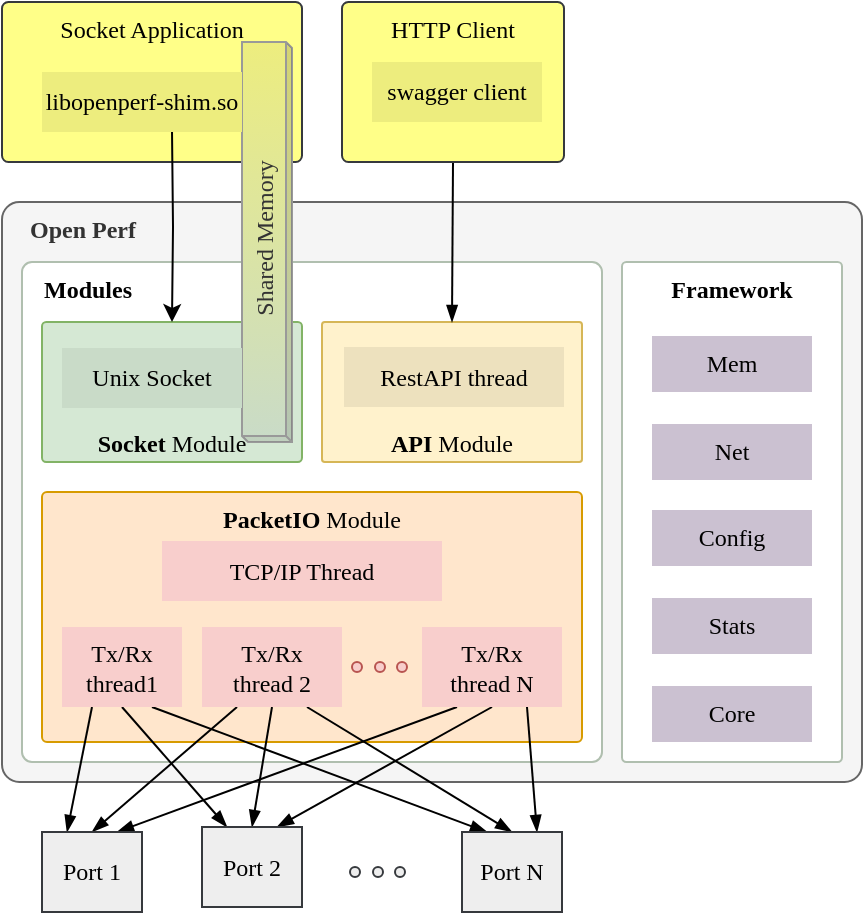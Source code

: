 <mxfile version="12.1.7" type="device" pages="6"><diagram name="shim" id="sBqFXriel8KK_to6bpzM"><mxGraphModel dx="946" dy="680" grid="1" gridSize="10" guides="1" tooltips="1" connect="1" arrows="1" fold="1" page="1" pageScale="1" pageWidth="850" pageHeight="1100" math="0" shadow="0"><root><mxCell id="PsuG4X_wJlN8xnyBhIlr-0"/><mxCell id="PsuG4X_wJlN8xnyBhIlr-1" parent="PsuG4X_wJlN8xnyBhIlr-0"/><mxCell id="PsuG4X_wJlN8xnyBhIlr-2" value="&lt;font&gt;&amp;nbsp; &amp;nbsp; Open Perf&lt;/font&gt;" style="rounded=1;whiteSpace=wrap;html=1;arcSize=3;verticalAlign=top;fontFamily=Avenir Next Condensed;fontStyle=1;fillColor=#f5f5f5;strokeColor=#666666;fontColor=#333333;align=left;" parent="PsuG4X_wJlN8xnyBhIlr-1" vertex="1"><mxGeometry x="220" y="150" width="430" height="290" as="geometry"/></mxCell><mxCell id="PsuG4X_wJlN8xnyBhIlr-3" value="&lt;b&gt;&amp;nbsp; &amp;nbsp;Modules&lt;/b&gt;" style="rounded=1;whiteSpace=wrap;html=1;arcSize=2;verticalAlign=top;fontFamily=Avenir Next Condensed;strokeColor=#B0BFAF;align=left;" parent="PsuG4X_wJlN8xnyBhIlr-1" vertex="1"><mxGeometry x="230" y="180" width="290" height="250" as="geometry"/></mxCell><mxCell id="PsuG4X_wJlN8xnyBhIlr-7" value="&lt;b&gt;Socket&lt;/b&gt; Module" style="rounded=1;whiteSpace=wrap;html=1;arcSize=3;verticalAlign=bottom;fillColor=#d5e8d4;strokeColor=#82b366;fontFamily=Avenir Next Condensed;fontStyle=0" parent="PsuG4X_wJlN8xnyBhIlr-1" vertex="1"><mxGeometry x="240" y="210" width="130" height="70" as="geometry"/></mxCell><mxCell id="PsuG4X_wJlN8xnyBhIlr-8" value="&lt;b&gt;API&lt;/b&gt; Module" style="rounded=1;whiteSpace=wrap;html=1;arcSize=2;verticalAlign=bottom;fillColor=#fff2cc;strokeColor=#d6b656;fontFamily=Avenir Next Condensed;fontStyle=0" parent="PsuG4X_wJlN8xnyBhIlr-1" vertex="1"><mxGeometry x="380" y="210" width="130" height="70" as="geometry"/></mxCell><mxCell id="PsuG4X_wJlN8xnyBhIlr-9" value="&lt;b&gt;PacketIO&lt;/b&gt; Module" style="rounded=1;whiteSpace=wrap;html=1;arcSize=2;fillColor=#ffe6cc;strokeColor=#d79b00;verticalAlign=top;fontFamily=Avenir Next Condensed;" parent="PsuG4X_wJlN8xnyBhIlr-1" vertex="1"><mxGeometry x="240" y="295" width="270" height="125" as="geometry"/></mxCell><mxCell id="PsuG4X_wJlN8xnyBhIlr-11" value="RestAPI thread" style="rounded=0;whiteSpace=wrap;html=1;fillColor=#EDE1BE;strokeColor=none;fontFamily=Avenir Next Condensed;spacing=0;" parent="PsuG4X_wJlN8xnyBhIlr-1" vertex="1"><mxGeometry x="391" y="222.5" width="110" height="30" as="geometry"/></mxCell><mxCell id="PsuG4X_wJlN8xnyBhIlr-12" value="TCP/IP Thread" style="rounded=0;whiteSpace=wrap;html=1;fillColor=#f8cecc;strokeColor=none;fontFamily=Avenir Next Condensed;" parent="PsuG4X_wJlN8xnyBhIlr-1" vertex="1"><mxGeometry x="300" y="319.5" width="140" height="30" as="geometry"/></mxCell><mxCell id="PsuG4X_wJlN8xnyBhIlr-13" style="rounded=0;orthogonalLoop=1;jettySize=auto;html=1;exitX=0.25;exitY=1;exitDx=0;exitDy=0;entryX=0.25;entryY=0;entryDx=0;entryDy=0;endArrow=blockThin;endFill=1;fontFamily=Avenir Next Condensed;" parent="PsuG4X_wJlN8xnyBhIlr-1" source="PsuG4X_wJlN8xnyBhIlr-16" target="PsuG4X_wJlN8xnyBhIlr-28" edge="1"><mxGeometry relative="1" as="geometry"/></mxCell><mxCell id="PsuG4X_wJlN8xnyBhIlr-14" style="edgeStyle=none;rounded=0;orthogonalLoop=1;jettySize=auto;html=1;exitX=0.5;exitY=1;exitDx=0;exitDy=0;entryX=0.25;entryY=0;entryDx=0;entryDy=0;endArrow=blockThin;endFill=1;fontFamily=Avenir Next Condensed;" parent="PsuG4X_wJlN8xnyBhIlr-1" source="PsuG4X_wJlN8xnyBhIlr-16" target="PsuG4X_wJlN8xnyBhIlr-29" edge="1"><mxGeometry relative="1" as="geometry"/></mxCell><mxCell id="PsuG4X_wJlN8xnyBhIlr-15" style="edgeStyle=none;rounded=0;orthogonalLoop=1;jettySize=auto;html=1;exitX=0.75;exitY=1;exitDx=0;exitDy=0;entryX=0.25;entryY=0;entryDx=0;entryDy=0;endArrow=blockThin;endFill=1;fontFamily=Avenir Next Condensed;" parent="PsuG4X_wJlN8xnyBhIlr-1" source="PsuG4X_wJlN8xnyBhIlr-16" target="PsuG4X_wJlN8xnyBhIlr-30" edge="1"><mxGeometry relative="1" as="geometry"/></mxCell><mxCell id="PsuG4X_wJlN8xnyBhIlr-16" value="Tx/Rx &lt;br&gt;thread1" style="rounded=0;whiteSpace=wrap;html=1;fillColor=#f8cecc;strokeColor=none;fontFamily=Avenir Next Condensed;" parent="PsuG4X_wJlN8xnyBhIlr-1" vertex="1"><mxGeometry x="250" y="362.5" width="60" height="40" as="geometry"/></mxCell><mxCell id="PsuG4X_wJlN8xnyBhIlr-17" style="edgeStyle=none;rounded=0;orthogonalLoop=1;jettySize=auto;html=1;exitX=0.25;exitY=1;exitDx=0;exitDy=0;entryX=0.5;entryY=0;entryDx=0;entryDy=0;endArrow=blockThin;endFill=1;fontFamily=Avenir Next Condensed;" parent="PsuG4X_wJlN8xnyBhIlr-1" source="PsuG4X_wJlN8xnyBhIlr-20" target="PsuG4X_wJlN8xnyBhIlr-28" edge="1"><mxGeometry relative="1" as="geometry"/></mxCell><mxCell id="PsuG4X_wJlN8xnyBhIlr-18" style="edgeStyle=none;rounded=0;orthogonalLoop=1;jettySize=auto;html=1;exitX=0.5;exitY=1;exitDx=0;exitDy=0;entryX=0.5;entryY=0;entryDx=0;entryDy=0;endArrow=blockThin;endFill=1;fontFamily=Avenir Next Condensed;" parent="PsuG4X_wJlN8xnyBhIlr-1" source="PsuG4X_wJlN8xnyBhIlr-20" target="PsuG4X_wJlN8xnyBhIlr-29" edge="1"><mxGeometry relative="1" as="geometry"/></mxCell><mxCell id="PsuG4X_wJlN8xnyBhIlr-19" style="edgeStyle=none;rounded=0;orthogonalLoop=1;jettySize=auto;html=1;exitX=0.75;exitY=1;exitDx=0;exitDy=0;entryX=0.5;entryY=0;entryDx=0;entryDy=0;endArrow=blockThin;endFill=1;fontFamily=Avenir Next Condensed;" parent="PsuG4X_wJlN8xnyBhIlr-1" source="PsuG4X_wJlN8xnyBhIlr-20" target="PsuG4X_wJlN8xnyBhIlr-30" edge="1"><mxGeometry relative="1" as="geometry"/></mxCell><mxCell id="PsuG4X_wJlN8xnyBhIlr-20" value="Tx/Rx &lt;br&gt;thread 2" style="rounded=0;whiteSpace=wrap;html=1;fillColor=#f8cecc;strokeColor=none;fontFamily=Avenir Next Condensed;" parent="PsuG4X_wJlN8xnyBhIlr-1" vertex="1"><mxGeometry x="320" y="362.5" width="70" height="40" as="geometry"/></mxCell><mxCell id="PsuG4X_wJlN8xnyBhIlr-21" style="edgeStyle=none;rounded=0;orthogonalLoop=1;jettySize=auto;html=1;exitX=0.25;exitY=1;exitDx=0;exitDy=0;entryX=0.75;entryY=0;entryDx=0;entryDy=0;endArrow=blockThin;endFill=1;fontFamily=Avenir Next Condensed;" parent="PsuG4X_wJlN8xnyBhIlr-1" source="PsuG4X_wJlN8xnyBhIlr-24" target="PsuG4X_wJlN8xnyBhIlr-28" edge="1"><mxGeometry relative="1" as="geometry"/></mxCell><mxCell id="PsuG4X_wJlN8xnyBhIlr-22" style="edgeStyle=none;rounded=0;orthogonalLoop=1;jettySize=auto;html=1;exitX=0.5;exitY=1;exitDx=0;exitDy=0;entryX=0.75;entryY=0;entryDx=0;entryDy=0;endArrow=blockThin;endFill=1;fontFamily=Avenir Next Condensed;" parent="PsuG4X_wJlN8xnyBhIlr-1" source="PsuG4X_wJlN8xnyBhIlr-24" target="PsuG4X_wJlN8xnyBhIlr-29" edge="1"><mxGeometry relative="1" as="geometry"/></mxCell><mxCell id="PsuG4X_wJlN8xnyBhIlr-23" style="edgeStyle=none;rounded=0;orthogonalLoop=1;jettySize=auto;html=1;exitX=0.75;exitY=1;exitDx=0;exitDy=0;entryX=0.75;entryY=0;entryDx=0;entryDy=0;endArrow=blockThin;endFill=1;fontFamily=Avenir Next Condensed;" parent="PsuG4X_wJlN8xnyBhIlr-1" source="PsuG4X_wJlN8xnyBhIlr-24" target="PsuG4X_wJlN8xnyBhIlr-30" edge="1"><mxGeometry relative="1" as="geometry"/></mxCell><mxCell id="PsuG4X_wJlN8xnyBhIlr-24" value="Tx/Rx &lt;br&gt;thread N" style="rounded=0;whiteSpace=wrap;html=1;fillColor=#f8cecc;strokeColor=none;fontFamily=Avenir Next Condensed;" parent="PsuG4X_wJlN8xnyBhIlr-1" vertex="1"><mxGeometry x="430" y="362.5" width="70" height="40" as="geometry"/></mxCell><mxCell id="PsuG4X_wJlN8xnyBhIlr-25" value="" style="ellipse;whiteSpace=wrap;html=1;aspect=fixed;fillColor=#f8cecc;strokeColor=#b85450;fontFamily=Avenir Next Condensed;" parent="PsuG4X_wJlN8xnyBhIlr-1" vertex="1"><mxGeometry x="395" y="380" width="5" height="5" as="geometry"/></mxCell><mxCell id="PsuG4X_wJlN8xnyBhIlr-26" value="" style="ellipse;whiteSpace=wrap;html=1;aspect=fixed;fillColor=#f8cecc;strokeColor=#b85450;fontFamily=Avenir Next Condensed;" parent="PsuG4X_wJlN8xnyBhIlr-1" vertex="1"><mxGeometry x="417.5" y="380" width="5" height="5" as="geometry"/></mxCell><mxCell id="PsuG4X_wJlN8xnyBhIlr-27" value="" style="ellipse;whiteSpace=wrap;html=1;aspect=fixed;fillColor=#f8cecc;strokeColor=#b85450;fontFamily=Avenir Next Condensed;" parent="PsuG4X_wJlN8xnyBhIlr-1" vertex="1"><mxGeometry x="406.5" y="380" width="5" height="5" as="geometry"/></mxCell><mxCell id="PsuG4X_wJlN8xnyBhIlr-28" value="Port 1" style="rounded=0;whiteSpace=wrap;html=1;fillColor=#eeeeee;strokeColor=#36393d;fontFamily=Avenir Next Condensed;" parent="PsuG4X_wJlN8xnyBhIlr-1" vertex="1"><mxGeometry x="240" y="465" width="50" height="40" as="geometry"/></mxCell><mxCell id="PsuG4X_wJlN8xnyBhIlr-29" value="Port 2" style="rounded=0;whiteSpace=wrap;html=1;fillColor=#eeeeee;strokeColor=#36393d;fontFamily=Avenir Next Condensed;" parent="PsuG4X_wJlN8xnyBhIlr-1" vertex="1"><mxGeometry x="320" y="462.5" width="50" height="40" as="geometry"/></mxCell><mxCell id="PsuG4X_wJlN8xnyBhIlr-30" value="Port N" style="rounded=0;whiteSpace=wrap;html=1;fillColor=#eeeeee;strokeColor=#36393d;fontFamily=Avenir Next Condensed;" parent="PsuG4X_wJlN8xnyBhIlr-1" vertex="1"><mxGeometry x="450" y="465" width="50" height="40" as="geometry"/></mxCell><mxCell id="PsuG4X_wJlN8xnyBhIlr-31" value="" style="ellipse;whiteSpace=wrap;html=1;aspect=fixed;fillColor=#eeeeee;strokeColor=#36393d;fontFamily=Avenir Next Condensed;" parent="PsuG4X_wJlN8xnyBhIlr-1" vertex="1"><mxGeometry x="394" y="482.5" width="5" height="5" as="geometry"/></mxCell><mxCell id="PsuG4X_wJlN8xnyBhIlr-32" value="" style="ellipse;whiteSpace=wrap;html=1;aspect=fixed;fillColor=#eeeeee;strokeColor=#36393d;fontFamily=Avenir Next Condensed;" parent="PsuG4X_wJlN8xnyBhIlr-1" vertex="1"><mxGeometry x="416.5" y="482.5" width="5" height="5" as="geometry"/></mxCell><mxCell id="PsuG4X_wJlN8xnyBhIlr-33" value="" style="ellipse;whiteSpace=wrap;html=1;aspect=fixed;fillColor=#eeeeee;strokeColor=#36393d;fontFamily=Avenir Next Condensed;" parent="PsuG4X_wJlN8xnyBhIlr-1" vertex="1"><mxGeometry x="405.5" y="482.5" width="5" height="5" as="geometry"/></mxCell><mxCell id="PsuG4X_wJlN8xnyBhIlr-39" style="edgeStyle=none;rounded=0;orthogonalLoop=1;jettySize=auto;html=1;exitX=0.5;exitY=1;exitDx=0;exitDy=0;entryX=0.5;entryY=0;entryDx=0;entryDy=0;startArrow=none;startFill=0;endArrow=blockThin;endFill=1;fontFamily=Avenir Next Condensed;" parent="PsuG4X_wJlN8xnyBhIlr-1" source="PsuG4X_wJlN8xnyBhIlr-40" target="PsuG4X_wJlN8xnyBhIlr-8" edge="1"><mxGeometry relative="1" as="geometry"><mxPoint x="476.5" y="110" as="sourcePoint"/></mxGeometry></mxCell><mxCell id="PsuG4X_wJlN8xnyBhIlr-40" value="HTTP Client" style="rounded=1;whiteSpace=wrap;html=1;arcSize=4;fillColor=#ffff88;strokeColor=#36393d;verticalAlign=top;fontFamily=Avenir Next Condensed;horizontal=1;" parent="PsuG4X_wJlN8xnyBhIlr-1" vertex="1"><mxGeometry x="390" y="50" width="111" height="80" as="geometry"/></mxCell><mxCell id="PsuG4X_wJlN8xnyBhIlr-41" value="&lt;b&gt;Framework&lt;/b&gt;" style="rounded=1;whiteSpace=wrap;html=1;arcSize=2;verticalAlign=top;fontFamily=Avenir Next Condensed;strokeColor=#B0BFAF;" parent="PsuG4X_wJlN8xnyBhIlr-1" vertex="1"><mxGeometry x="530" y="180" width="110" height="250" as="geometry"/></mxCell><mxCell id="PsuG4X_wJlN8xnyBhIlr-42" value="Mem" style="rounded=0;whiteSpace=wrap;html=1;fillColor=#CBC1D1;strokeColor=none;fontFamily=Avenir Next Condensed;" parent="PsuG4X_wJlN8xnyBhIlr-1" vertex="1"><mxGeometry x="545" y="217" width="80" height="28" as="geometry"/></mxCell><mxCell id="PsuG4X_wJlN8xnyBhIlr-43" value="Net" style="rounded=0;whiteSpace=wrap;html=1;fillColor=#CBC1D1;strokeColor=none;fontFamily=Avenir Next Condensed;" parent="PsuG4X_wJlN8xnyBhIlr-1" vertex="1"><mxGeometry x="545" y="261" width="80" height="28" as="geometry"/></mxCell><mxCell id="PsuG4X_wJlN8xnyBhIlr-44" value="Config" style="rounded=0;whiteSpace=wrap;html=1;fillColor=#CBC1D1;strokeColor=none;fontFamily=Avenir Next Condensed;" parent="PsuG4X_wJlN8xnyBhIlr-1" vertex="1"><mxGeometry x="545" y="304" width="80" height="28" as="geometry"/></mxCell><mxCell id="PsuG4X_wJlN8xnyBhIlr-45" value="Core" style="rounded=0;whiteSpace=wrap;html=1;fillColor=#CBC1D1;strokeColor=none;fontFamily=Avenir Next Condensed;" parent="PsuG4X_wJlN8xnyBhIlr-1" vertex="1"><mxGeometry x="545" y="392" width="80" height="28" as="geometry"/></mxCell><mxCell id="PsuG4X_wJlN8xnyBhIlr-46" value="Stats" style="rounded=0;whiteSpace=wrap;html=1;fillColor=#CBC1D1;strokeColor=none;fontFamily=Avenir Next Condensed;" parent="PsuG4X_wJlN8xnyBhIlr-1" vertex="1"><mxGeometry x="545" y="348" width="80" height="28" as="geometry"/></mxCell><mxCell id="PsuG4X_wJlN8xnyBhIlr-49" value="Socket Application" style="rounded=1;whiteSpace=wrap;html=1;arcSize=4;fillColor=#ffff88;strokeColor=#36393d;verticalAlign=top;fontFamily=Avenir Next Condensed;" parent="PsuG4X_wJlN8xnyBhIlr-1" vertex="1"><mxGeometry x="220" y="50" width="150" height="80" as="geometry"/></mxCell><mxCell id="PsuG4X_wJlN8xnyBhIlr-51" value="swagger client" style="rounded=0;whiteSpace=wrap;html=1;fillColor=#EDED7E;strokeColor=none;fontFamily=Avenir Next Condensed;" parent="PsuG4X_wJlN8xnyBhIlr-1" vertex="1"><mxGeometry x="405" y="80" width="85" height="30" as="geometry"/></mxCell><mxCell id="PsuG4X_wJlN8xnyBhIlr-52" style="edgeStyle=orthogonalEdgeStyle;rounded=0;orthogonalLoop=1;jettySize=auto;html=1;entryX=0.5;entryY=0;entryDx=0;entryDy=0;" parent="PsuG4X_wJlN8xnyBhIlr-1" target="PsuG4X_wJlN8xnyBhIlr-7" edge="1"><mxGeometry relative="1" as="geometry"><mxPoint x="305" y="114" as="sourcePoint"/></mxGeometry></mxCell><mxCell id="PsuG4X_wJlN8xnyBhIlr-38" value="Shared Memory" style="shape=cube;whiteSpace=wrap;html=1;boundedLbl=1;backgroundOutline=1;darkOpacity=0.05;darkOpacity2=0.1;fontFamily=Avenir Next Condensed;fillColor=#C9DBC8;strokeColor=#999999;size=3;fontColor=#333333;horizontal=0;direction=west;gradientColor=#EDED7E;" parent="PsuG4X_wJlN8xnyBhIlr-1" vertex="1"><mxGeometry x="340" y="70" width="25" height="200" as="geometry"/></mxCell><mxCell id="PsuG4X_wJlN8xnyBhIlr-10" value="Unix Socket" style="rounded=0;whiteSpace=wrap;html=1;fillColor=#C9DBC8;strokeColor=none;fontFamily=Avenir Next Condensed;" parent="PsuG4X_wJlN8xnyBhIlr-1" vertex="1"><mxGeometry x="250" y="223" width="90" height="30" as="geometry"/></mxCell><mxCell id="PsuG4X_wJlN8xnyBhIlr-50" value="libopenperf-shim.so" style="rounded=0;whiteSpace=wrap;html=1;fillColor=#EDED7E;strokeColor=none;fontFamily=Avenir Next Condensed;" parent="PsuG4X_wJlN8xnyBhIlr-1" vertex="1"><mxGeometry x="240" y="85" width="100" height="30" as="geometry"/></mxCell></root></mxGraphModel></diagram><diagram id="rUvK5JeKYLP3RqGYToMg" name="Internal API"><mxGraphModel dx="946" dy="680" grid="1" gridSize="10" guides="1" tooltips="1" connect="1" arrows="1" fold="1" page="1" pageScale="1" pageWidth="850" pageHeight="1100" math="0" shadow="0"><root><mxCell id="2iVMIE6Pd7QtAcQ8wShq-0"/><mxCell id="2iVMIE6Pd7QtAcQ8wShq-1" parent="2iVMIE6Pd7QtAcQ8wShq-0"/><mxCell id="2iVMIE6Pd7QtAcQ8wShq-3" value="&lt;font&gt;&amp;nbsp; &amp;nbsp;Open Perf&amp;nbsp;&lt;span style=&quot;font-weight: normal&quot;&gt;Library&lt;/span&gt;&amp;nbsp; &amp;nbsp;&lt;/font&gt;" style="rounded=1;whiteSpace=wrap;html=1;arcSize=3;verticalAlign=top;fontFamily=Avenir Next Condensed;fontStyle=1;fillColor=#f5f5f5;strokeColor=#666666;fontColor=#333333;align=left;" parent="2iVMIE6Pd7QtAcQ8wShq-1" vertex="1"><mxGeometry x="200" y="230" width="300" height="300" as="geometry"/></mxCell><mxCell id="f-6slnL9Ecs1LDZaWzaJ-3" value="&amp;nbsp; &amp;nbsp;framework" style="rounded=1;whiteSpace=wrap;html=1;arcSize=2;fillColor=#D4E1F5;strokeColor=#36393d;verticalAlign=top;fontFamily=Avenir Next Condensed;align=left;opacity=30;" parent="2iVMIE6Pd7QtAcQ8wShq-1" vertex="1"><mxGeometry x="210" y="270" width="280" height="110" as="geometry"/></mxCell><mxCell id="2iVMIE6Pd7QtAcQ8wShq-2" value="&amp;nbsp; &amp;nbsp;Source / Skink" style="rounded=1;whiteSpace=wrap;html=1;arcSize=4;fillColor=#ffff88;strokeColor=#36393d;verticalAlign=top;fontFamily=Avenir Next Condensed;align=left;fontStyle=1" parent="2iVMIE6Pd7QtAcQ8wShq-1" vertex="1"><mxGeometry x="200" y="40" width="290" height="140" as="geometry"/></mxCell><mxCell id="f-6slnL9Ecs1LDZaWzaJ-18" value="PGA" style="rounded=0;whiteSpace=wrap;html=1;fillColor=#EDED7E;fontFamily=Avenir Next Condensed;align=center;verticalAlign=top;" parent="2iVMIE6Pd7QtAcQ8wShq-1" vertex="1"><mxGeometry x="310" y="50" width="170" height="60" as="geometry"/></mxCell><mxCell id="2iVMIE6Pd7QtAcQ8wShq-7" value="PacketIO Module" style="rounded=1;whiteSpace=wrap;html=1;arcSize=2;fillColor=#ffe6cc;strokeColor=#d79b00;verticalAlign=top;fontFamily=Avenir Next Condensed;" parent="2iVMIE6Pd7QtAcQ8wShq-1" vertex="1"><mxGeometry x="210" y="390" width="280" height="130" as="geometry"/></mxCell><mxCell id="2iVMIE6Pd7QtAcQ8wShq-10" value="TCP/IP Thread" style="rounded=0;whiteSpace=wrap;html=1;fillColor=#ffcc99;strokeColor=#36393d;fontFamily=Avenir Next Condensed;" parent="2iVMIE6Pd7QtAcQ8wShq-1" vertex="1"><mxGeometry x="220" y="417" width="140" height="30" as="geometry"/></mxCell><mxCell id="2iVMIE6Pd7QtAcQ8wShq-11" style="rounded=0;orthogonalLoop=1;jettySize=auto;html=1;exitX=0.25;exitY=1;exitDx=0;exitDy=0;entryX=0.25;entryY=0;entryDx=0;entryDy=0;endArrow=blockThin;endFill=1;fontFamily=Avenir Next Condensed;" parent="2iVMIE6Pd7QtAcQ8wShq-1" source="2iVMIE6Pd7QtAcQ8wShq-14" target="2iVMIE6Pd7QtAcQ8wShq-26" edge="1"><mxGeometry relative="1" as="geometry"/></mxCell><mxCell id="2iVMIE6Pd7QtAcQ8wShq-12" style="edgeStyle=none;rounded=0;orthogonalLoop=1;jettySize=auto;html=1;exitX=0.5;exitY=1;exitDx=0;exitDy=0;entryX=0.25;entryY=0;entryDx=0;entryDy=0;endArrow=blockThin;endFill=1;fontFamily=Avenir Next Condensed;" parent="2iVMIE6Pd7QtAcQ8wShq-1" source="2iVMIE6Pd7QtAcQ8wShq-14" target="2iVMIE6Pd7QtAcQ8wShq-27" edge="1"><mxGeometry relative="1" as="geometry"/></mxCell><mxCell id="2iVMIE6Pd7QtAcQ8wShq-13" style="edgeStyle=none;rounded=0;orthogonalLoop=1;jettySize=auto;html=1;exitX=0.75;exitY=1;exitDx=0;exitDy=0;entryX=0.25;entryY=0;entryDx=0;entryDy=0;endArrow=blockThin;endFill=1;fontFamily=Avenir Next Condensed;" parent="2iVMIE6Pd7QtAcQ8wShq-1" source="2iVMIE6Pd7QtAcQ8wShq-14" target="2iVMIE6Pd7QtAcQ8wShq-28" edge="1"><mxGeometry relative="1" as="geometry"/></mxCell><mxCell id="2iVMIE6Pd7QtAcQ8wShq-15" style="edgeStyle=none;rounded=0;orthogonalLoop=1;jettySize=auto;html=1;exitX=0.25;exitY=1;exitDx=0;exitDy=0;entryX=0.5;entryY=0;entryDx=0;entryDy=0;endArrow=blockThin;endFill=1;fontFamily=Avenir Next Condensed;" parent="2iVMIE6Pd7QtAcQ8wShq-1" source="2iVMIE6Pd7QtAcQ8wShq-18" target="2iVMIE6Pd7QtAcQ8wShq-26" edge="1"><mxGeometry relative="1" as="geometry"/></mxCell><mxCell id="2iVMIE6Pd7QtAcQ8wShq-16" style="edgeStyle=none;rounded=0;orthogonalLoop=1;jettySize=auto;html=1;exitX=0.5;exitY=1;exitDx=0;exitDy=0;entryX=0.5;entryY=0;entryDx=0;entryDy=0;endArrow=blockThin;endFill=1;fontFamily=Avenir Next Condensed;" parent="2iVMIE6Pd7QtAcQ8wShq-1" source="2iVMIE6Pd7QtAcQ8wShq-18" target="2iVMIE6Pd7QtAcQ8wShq-27" edge="1"><mxGeometry relative="1" as="geometry"/></mxCell><mxCell id="2iVMIE6Pd7QtAcQ8wShq-17" style="edgeStyle=none;rounded=0;orthogonalLoop=1;jettySize=auto;html=1;exitX=0.75;exitY=1;exitDx=0;exitDy=0;entryX=0.5;entryY=0;entryDx=0;entryDy=0;endArrow=blockThin;endFill=1;fontFamily=Avenir Next Condensed;" parent="2iVMIE6Pd7QtAcQ8wShq-1" source="2iVMIE6Pd7QtAcQ8wShq-18" target="2iVMIE6Pd7QtAcQ8wShq-28" edge="1"><mxGeometry relative="1" as="geometry"/></mxCell><mxCell id="2iVMIE6Pd7QtAcQ8wShq-19" style="edgeStyle=none;rounded=0;orthogonalLoop=1;jettySize=auto;html=1;exitX=0.25;exitY=1;exitDx=0;exitDy=0;entryX=0.75;entryY=0;entryDx=0;entryDy=0;endArrow=blockThin;endFill=1;fontFamily=Avenir Next Condensed;" parent="2iVMIE6Pd7QtAcQ8wShq-1" source="2iVMIE6Pd7QtAcQ8wShq-22" target="2iVMIE6Pd7QtAcQ8wShq-26" edge="1"><mxGeometry relative="1" as="geometry"/></mxCell><mxCell id="2iVMIE6Pd7QtAcQ8wShq-20" style="edgeStyle=none;rounded=0;orthogonalLoop=1;jettySize=auto;html=1;exitX=0.5;exitY=1;exitDx=0;exitDy=0;entryX=0.75;entryY=0;entryDx=0;entryDy=0;endArrow=blockThin;endFill=1;fontFamily=Avenir Next Condensed;" parent="2iVMIE6Pd7QtAcQ8wShq-1" source="2iVMIE6Pd7QtAcQ8wShq-22" target="2iVMIE6Pd7QtAcQ8wShq-27" edge="1"><mxGeometry relative="1" as="geometry"/></mxCell><mxCell id="2iVMIE6Pd7QtAcQ8wShq-21" style="edgeStyle=none;rounded=0;orthogonalLoop=1;jettySize=auto;html=1;exitX=0.75;exitY=1;exitDx=0;exitDy=0;entryX=0.75;entryY=0;entryDx=0;entryDy=0;endArrow=blockThin;endFill=1;fontFamily=Avenir Next Condensed;" parent="2iVMIE6Pd7QtAcQ8wShq-1" source="2iVMIE6Pd7QtAcQ8wShq-22" target="2iVMIE6Pd7QtAcQ8wShq-28" edge="1"><mxGeometry relative="1" as="geometry"/></mxCell><mxCell id="2iVMIE6Pd7QtAcQ8wShq-26" value="Port 1" style="rounded=0;whiteSpace=wrap;html=1;fillColor=#eeeeee;strokeColor=#36393d;fontFamily=Avenir Next Condensed;" parent="2iVMIE6Pd7QtAcQ8wShq-1" vertex="1"><mxGeometry x="220" y="560" width="50" height="40" as="geometry"/></mxCell><mxCell id="2iVMIE6Pd7QtAcQ8wShq-27" value="Port 2" style="rounded=0;whiteSpace=wrap;html=1;fillColor=#eeeeee;strokeColor=#36393d;fontFamily=Avenir Next Condensed;" parent="2iVMIE6Pd7QtAcQ8wShq-1" vertex="1"><mxGeometry x="300" y="557.5" width="50" height="40" as="geometry"/></mxCell><mxCell id="2iVMIE6Pd7QtAcQ8wShq-28" value="Port N" style="rounded=0;whiteSpace=wrap;html=1;fillColor=#eeeeee;strokeColor=#36393d;fontFamily=Avenir Next Condensed;" parent="2iVMIE6Pd7QtAcQ8wShq-1" vertex="1"><mxGeometry x="430" y="560" width="50" height="40" as="geometry"/></mxCell><mxCell id="2iVMIE6Pd7QtAcQ8wShq-29" value="" style="ellipse;whiteSpace=wrap;html=1;aspect=fixed;fillColor=#eeeeee;strokeColor=#36393d;fontFamily=Avenir Next Condensed;" parent="2iVMIE6Pd7QtAcQ8wShq-1" vertex="1"><mxGeometry x="374" y="577.5" width="5" height="5" as="geometry"/></mxCell><mxCell id="2iVMIE6Pd7QtAcQ8wShq-30" value="" style="ellipse;whiteSpace=wrap;html=1;aspect=fixed;fillColor=#eeeeee;strokeColor=#36393d;fontFamily=Avenir Next Condensed;" parent="2iVMIE6Pd7QtAcQ8wShq-1" vertex="1"><mxGeometry x="396.5" y="577.5" width="5" height="5" as="geometry"/></mxCell><mxCell id="2iVMIE6Pd7QtAcQ8wShq-31" value="" style="ellipse;whiteSpace=wrap;html=1;aspect=fixed;fillColor=#eeeeee;strokeColor=#36393d;fontFamily=Avenir Next Condensed;" parent="2iVMIE6Pd7QtAcQ8wShq-1" vertex="1"><mxGeometry x="385.5" y="577.5" width="5" height="5" as="geometry"/></mxCell><mxCell id="f-6slnL9Ecs1LDZaWzaJ-41" style="rounded=0;orthogonalLoop=1;jettySize=auto;html=1;exitX=0;exitY=0.5;exitDx=0;exitDy=0;startArrow=none;startFill=0;endArrow=blockThin;endFill=1;fontFamily=Avenir Next Condensed;fontSize=10;entryX=1;entryY=0.5;entryDx=0;entryDy=0;" parent="2iVMIE6Pd7QtAcQ8wShq-1" source="2iVMIE6Pd7QtAcQ8wShq-41" target="f-6slnL9Ecs1LDZaWzaJ-9" edge="1"><mxGeometry relative="1" as="geometry"/></mxCell><mxCell id="2iVMIE6Pd7QtAcQ8wShq-41" value="ZeroMQ" style="shape=cylinder;whiteSpace=wrap;html=1;boundedLbl=1;backgroundOutline=1;fontFamily=Avenir Next Condensed;fontStyle=0" parent="2iVMIE6Pd7QtAcQ8wShq-1" vertex="1"><mxGeometry x="428" y="315" width="51" height="40" as="geometry"/></mxCell><mxCell id="f-6slnL9Ecs1LDZaWzaJ-5" value="Mem" style="rounded=0;whiteSpace=wrap;html=1;fillColor=#dae8fc;strokeColor=#6c8ebf;fontFamily=Avenir Next Condensed;" parent="2iVMIE6Pd7QtAcQ8wShq-1" vertex="1"><mxGeometry x="220" y="300" width="60" height="30" as="geometry"/></mxCell><mxCell id="f-6slnL9Ecs1LDZaWzaJ-7" value="Net" style="rounded=0;whiteSpace=wrap;html=1;fillColor=#dae8fc;strokeColor=#6c8ebf;fontFamily=Avenir Next Condensed;" parent="2iVMIE6Pd7QtAcQ8wShq-1" vertex="1"><mxGeometry x="220" y="340" width="60" height="30" as="geometry"/></mxCell><mxCell id="f-6slnL9Ecs1LDZaWzaJ-8" value="Config" style="rounded=0;whiteSpace=wrap;html=1;fillColor=#dae8fc;strokeColor=#6c8ebf;fontFamily=Avenir Next Condensed;" parent="2iVMIE6Pd7QtAcQ8wShq-1" vertex="1"><mxGeometry x="285" y="300" width="55" height="30" as="geometry"/></mxCell><mxCell id="f-6slnL9Ecs1LDZaWzaJ-9" value="Core" style="rounded=0;whiteSpace=wrap;html=1;fillColor=#dae8fc;strokeColor=#6c8ebf;fontFamily=Avenir Next Condensed;" parent="2iVMIE6Pd7QtAcQ8wShq-1" vertex="1"><mxGeometry x="345" y="300" width="55" height="70" as="geometry"/></mxCell><mxCell id="f-6slnL9Ecs1LDZaWzaJ-10" value="Stats" style="rounded=0;whiteSpace=wrap;html=1;fillColor=#dae8fc;strokeColor=#6c8ebf;fontFamily=Avenir Next Condensed;" parent="2iVMIE6Pd7QtAcQ8wShq-1" vertex="1"><mxGeometry x="285" y="340" width="55" height="30" as="geometry"/></mxCell><mxCell id="f-6slnL9Ecs1LDZaWzaJ-14" value="transform" style="rounded=0;whiteSpace=wrap;html=1;fontFamily=Avenir Next Condensed;" parent="2iVMIE6Pd7QtAcQ8wShq-1" vertex="1"><mxGeometry x="317" y="76" width="73" height="24" as="geometry"/></mxCell><mxCell id="f-6slnL9Ecs1LDZaWzaJ-15" value="push" style="rounded=0;whiteSpace=wrap;html=1;fontFamily=Avenir Next Condensed;" parent="2iVMIE6Pd7QtAcQ8wShq-1" vertex="1"><mxGeometry x="400" y="76" width="73" height="24" as="geometry"/></mxCell><mxCell id="f-6slnL9Ecs1LDZaWzaJ-31" style="edgeStyle=orthogonalEdgeStyle;rounded=0;orthogonalLoop=1;jettySize=auto;html=1;exitX=0.905;exitY=1.004;exitDx=0;exitDy=0;entryX=0.5;entryY=0;entryDx=0;entryDy=0;startArrow=none;startFill=0;endArrow=blockThin;endFill=1;fontFamily=Avenir Next Condensed;fontSize=10;exitPerimeter=0;" parent="2iVMIE6Pd7QtAcQ8wShq-1" source="f-6slnL9Ecs1LDZaWzaJ-20" target="2iVMIE6Pd7QtAcQ8wShq-41" edge="1"><mxGeometry relative="1" as="geometry"/></mxCell><mxCell id="f-6slnL9Ecs1LDZaWzaJ-20" value="" style="rounded=0;whiteSpace=wrap;html=1;fillColor=#EDED7E;fontFamily=Avenir Next Condensed;align=right;verticalAlign=top;" parent="2iVMIE6Pd7QtAcQ8wShq-1" vertex="1"><mxGeometry x="210" y="120" width="270" height="50" as="geometry"/></mxCell><mxCell id="f-6slnL9Ecs1LDZaWzaJ-21" value="" style="rounded=0;whiteSpace=wrap;html=1;fillColor=#ffcc99;fontFamily=Avenir Next Condensed;align=center;strokeColor=#36393d;" parent="2iVMIE6Pd7QtAcQ8wShq-1" vertex="1"><mxGeometry x="220" y="455" width="260" height="57" as="geometry"/></mxCell><mxCell id="2iVMIE6Pd7QtAcQ8wShq-14" value="Tx/Rx &lt;br&gt;thread1" style="rounded=0;whiteSpace=wrap;html=1;fontFamily=Avenir Next Condensed;strokeColor=none;" parent="2iVMIE6Pd7QtAcQ8wShq-1" vertex="1"><mxGeometry x="240" y="461" width="60" height="40" as="geometry"/></mxCell><mxCell id="2iVMIE6Pd7QtAcQ8wShq-18" value="Tx/Rx &lt;br&gt;thread 2" style="rounded=0;whiteSpace=wrap;html=1;fontFamily=Avenir Next Condensed;strokeColor=none;" parent="2iVMIE6Pd7QtAcQ8wShq-1" vertex="1"><mxGeometry x="310" y="461" width="60" height="40" as="geometry"/></mxCell><mxCell id="2iVMIE6Pd7QtAcQ8wShq-22" value="Tx/Rx &lt;br&gt;thread N" style="rounded=0;whiteSpace=wrap;html=1;fontFamily=Avenir Next Condensed;strokeColor=none;" parent="2iVMIE6Pd7QtAcQ8wShq-1" vertex="1"><mxGeometry x="410" y="461" width="60" height="40" as="geometry"/></mxCell><mxCell id="2iVMIE6Pd7QtAcQ8wShq-23" value="" style="ellipse;whiteSpace=wrap;html=1;aspect=fixed;fillColor=#f8cecc;strokeColor=#b85450;fontFamily=Avenir Next Condensed;" parent="2iVMIE6Pd7QtAcQ8wShq-1" vertex="1"><mxGeometry x="375" y="478.5" width="5" height="5" as="geometry"/></mxCell><mxCell id="2iVMIE6Pd7QtAcQ8wShq-24" value="" style="ellipse;whiteSpace=wrap;html=1;aspect=fixed;fillColor=#f8cecc;strokeColor=#b85450;fontFamily=Avenir Next Condensed;" parent="2iVMIE6Pd7QtAcQ8wShq-1" vertex="1"><mxGeometry x="397.5" y="478.5" width="5" height="5" as="geometry"/></mxCell><mxCell id="2iVMIE6Pd7QtAcQ8wShq-25" value="" style="ellipse;whiteSpace=wrap;html=1;aspect=fixed;fillColor=#f8cecc;strokeColor=#b85450;fontFamily=Avenir Next Condensed;" parent="2iVMIE6Pd7QtAcQ8wShq-1" vertex="1"><mxGeometry x="386.5" y="478.5" width="5" height="5" as="geometry"/></mxCell><mxCell id="f-6slnL9Ecs1LDZaWzaJ-17" style="edgeStyle=orthogonalEdgeStyle;rounded=0;orthogonalLoop=1;jettySize=auto;html=1;exitX=1;exitY=0.5;exitDx=0;exitDy=0;entryX=1;entryY=0.5;entryDx=0;entryDy=0;fontFamily=Avenir Next Condensed;endArrow=blockThin;endFill=1;" parent="2iVMIE6Pd7QtAcQ8wShq-1" source="f-6slnL9Ecs1LDZaWzaJ-21" target="f-6slnL9Ecs1LDZaWzaJ-18" edge="1"><mxGeometry relative="1" as="geometry"><Array as="points"><mxPoint x="530" y="483"/><mxPoint x="530" y="80"/></Array></mxGeometry></mxCell><mxCell id="2iVMIE6Pd7QtAcQ8wShq-49" value="config.yaml" style="shape=document;whiteSpace=wrap;html=1;boundedLbl=1;fontFamily=Avenir Next Condensed;align=center;size=0.297;" parent="2iVMIE6Pd7QtAcQ8wShq-1" vertex="1"><mxGeometry x="220" y="130" width="70" height="34" as="geometry"/></mxCell><mxCell id="f-6slnL9Ecs1LDZaWzaJ-22" value="direct function call" style="text;html=1;strokeColor=none;fillColor=none;align=center;verticalAlign=middle;whiteSpace=wrap;rounded=0;fontFamily=Avenir Next Condensed;direction=east;horizontal=0;flipV=0;flipH=0;fontSize=10;" parent="2iVMIE6Pd7QtAcQ8wShq-1" vertex="1"><mxGeometry x="506" y="127" width="25" height="148" as="geometry"/></mxCell><mxCell id="f-6slnL9Ecs1LDZaWzaJ-27" style="edgeStyle=orthogonalEdgeStyle;rounded=0;orthogonalLoop=1;jettySize=auto;html=1;exitX=0.768;exitY=-0.043;exitDx=0;exitDy=0;endArrow=blockThin;endFill=1;fontFamily=Avenir Next Condensed;fontSize=10;exitPerimeter=0;startArrow=blockThin;startFill=1;" parent="2iVMIE6Pd7QtAcQ8wShq-1" source="f-6slnL9Ecs1LDZaWzaJ-26" target="2iVMIE6Pd7QtAcQ8wShq-41" edge="1"><mxGeometry relative="1" as="geometry"/></mxCell><mxCell id="f-6slnL9Ecs1LDZaWzaJ-26" value="API Client" style="rounded=0;whiteSpace=wrap;html=1;fillColor=#ffcc99;strokeColor=#36393d;fontFamily=Avenir Next Condensed;" parent="2iVMIE6Pd7QtAcQ8wShq-1" vertex="1"><mxGeometry x="370" y="417" width="110" height="30" as="geometry"/></mxCell><mxCell id="f-6slnL9Ecs1LDZaWzaJ-28" style="edgeStyle=orthogonalEdgeStyle;rounded=0;orthogonalLoop=1;jettySize=auto;html=1;exitX=0.5;exitY=0;exitDx=0;exitDy=0;entryX=1;entryY=0.5;entryDx=0;entryDy=0;endArrow=blockThin;endFill=1;fontFamily=Avenir Next Condensed;fontSize=10;" parent="2iVMIE6Pd7QtAcQ8wShq-1" source="f-6slnL9Ecs1LDZaWzaJ-8" target="2iVMIE6Pd7QtAcQ8wShq-49" edge="1"><mxGeometry relative="1" as="geometry"/></mxCell><mxCell id="f-6slnL9Ecs1LDZaWzaJ-32" value="" style="rounded=0;whiteSpace=wrap;html=1;fillColor=#FFFFFF;fontFamily=Avenir Next Condensed;fontSize=10;align=left;strokeColor=none;opacity=90;" parent="2iVMIE6Pd7QtAcQ8wShq-1" vertex="1"><mxGeometry x="450" y="190" width="10" height="30" as="geometry"/></mxCell><mxCell id="f-6slnL9Ecs1LDZaWzaJ-23" value="&lt;i&gt;add&lt;/i&gt;&amp;nbsp;task /&lt;br&gt;source/sink" style="text;html=1;strokeColor=none;fillColor=none;align=center;verticalAlign=middle;whiteSpace=wrap;rounded=0;fontFamily=Avenir Next Condensed;direction=south;horizontal=1;flipV=0;flipH=0;fontSize=10;" parent="2iVMIE6Pd7QtAcQ8wShq-1" vertex="1"><mxGeometry x="427" y="191" width="55" height="25" as="geometry"/></mxCell><mxCell id="f-6slnL9Ecs1LDZaWzaJ-35" style="edgeStyle=orthogonalEdgeStyle;rounded=0;orthogonalLoop=1;jettySize=auto;html=1;exitX=0.5;exitY=1;exitDx=0;exitDy=0;startArrow=none;startFill=0;endArrow=blockThin;endFill=1;fontFamily=Avenir Next Condensed;fontSize=10;" parent="2iVMIE6Pd7QtAcQ8wShq-1" source="f-6slnL9Ecs1LDZaWzaJ-34" target="f-6slnL9Ecs1LDZaWzaJ-9" edge="1"><mxGeometry relative="1" as="geometry"/></mxCell><mxCell id="f-6slnL9Ecs1LDZaWzaJ-37" style="edgeStyle=orthogonalEdgeStyle;rounded=0;orthogonalLoop=1;jettySize=auto;html=1;exitX=1;exitY=0.5;exitDx=0;exitDy=0;entryX=0;entryY=0.5;entryDx=0;entryDy=0;startArrow=none;startFill=0;endArrow=blockThin;endFill=1;fontFamily=Avenir Next Condensed;fontSize=10;" parent="2iVMIE6Pd7QtAcQ8wShq-1" source="f-6slnL9Ecs1LDZaWzaJ-34" target="f-6slnL9Ecs1LDZaWzaJ-36" edge="1"><mxGeometry relative="1" as="geometry"/></mxCell><mxCell id="f-6slnL9Ecs1LDZaWzaJ-34" value="init" style="rounded=0;whiteSpace=wrap;html=1;fontFamily=Avenir Next Condensed;" parent="2iVMIE6Pd7QtAcQ8wShq-1" vertex="1"><mxGeometry x="336" y="133" width="73" height="24" as="geometry"/></mxCell><mxCell id="f-6slnL9Ecs1LDZaWzaJ-36" value="setup" style="rounded=0;whiteSpace=wrap;html=1;fontFamily=Avenir Next Condensed;" parent="2iVMIE6Pd7QtAcQ8wShq-1" vertex="1"><mxGeometry x="430" y="133" width="42" height="24" as="geometry"/></mxCell><mxCell id="f-6slnL9Ecs1LDZaWzaJ-48" value="" style="rounded=0;whiteSpace=wrap;html=1;fillColor=#FFFFFF;fontFamily=Avenir Next Condensed;fontSize=10;align=left;strokeColor=none;opacity=90;" parent="2iVMIE6Pd7QtAcQ8wShq-1" vertex="1"><mxGeometry x="367" y="200" width="10" height="11" as="geometry"/></mxCell><mxCell id="f-6slnL9Ecs1LDZaWzaJ-49" value="" style="rounded=0;whiteSpace=wrap;html=1;fillColor=#FFFFFF;fontFamily=Avenir Next Condensed;fontSize=10;align=left;strokeColor=none;opacity=90;" parent="2iVMIE6Pd7QtAcQ8wShq-1" vertex="1"><mxGeometry x="307.5" y="189.5" width="10" height="30" as="geometry"/></mxCell><mxCell id="f-6slnL9Ecs1LDZaWzaJ-25" value="create" style="text;html=1;strokeColor=none;fillColor=none;align=center;verticalAlign=middle;whiteSpace=wrap;rounded=0;fontFamily=Avenir Next Condensed;direction=south;horizontal=1;flipV=0;flipH=0;fontSize=10;" parent="2iVMIE6Pd7QtAcQ8wShq-1" vertex="1"><mxGeometry x="356.5" y="193" width="34" height="22" as="geometry"/></mxCell><mxCell id="f-6slnL9Ecs1LDZaWzaJ-45" value="port config" style="text;html=1;strokeColor=none;fillColor=none;align=center;verticalAlign=middle;whiteSpace=wrap;rounded=0;fontFamily=Avenir Next Condensed;direction=south;horizontal=1;flipV=0;flipH=0;fontSize=10;" parent="2iVMIE6Pd7QtAcQ8wShq-1" vertex="1"><mxGeometry x="295.5" y="194" width="34" height="22" as="geometry"/></mxCell></root></mxGraphModel></diagram><diagram id="_7J2cKGG5ilabSOUwSXN" name="UDP Socket"><mxGraphModel dx="946" dy="680" grid="0" gridSize="10" guides="1" tooltips="1" connect="1" arrows="1" fold="1" page="1" pageScale="1" pageWidth="850" pageHeight="1100" math="0" shadow="0"><root><mxCell id="pdrwc0M6g_vh3WkFoOrV-0"/><mxCell id="pdrwc0M6g_vh3WkFoOrV-1" parent="pdrwc0M6g_vh3WkFoOrV-0"/><mxCell id="GRPbNlBzvlExIdzuqI7h-33" value="Shared Memory" style="shape=cube;whiteSpace=wrap;html=1;boundedLbl=1;backgroundOutline=1;darkOpacity=0.05;darkOpacity2=0.1;fontFamily=Avenir Next Condensed;fillColor=#f5f5f5;strokeColor=#666666;size=3;fontColor=#333333;horizontal=1;verticalAlign=bottom;" parent="pdrwc0M6g_vh3WkFoOrV-1" vertex="1"><mxGeometry x="273" y="120" width="140" height="200" as="geometry"/></mxCell><mxCell id="GRPbNlBzvlExIdzuqI7h-41" value="&lt;b&gt;Dgram Channel&lt;/b&gt;" style="rounded=0;whiteSpace=wrap;html=1;fontFamily=Avenir Next Condensed;fillColor=#e1d5e7;strokeColor=#9673a6;verticalAlign=top;" parent="pdrwc0M6g_vh3WkFoOrV-1" vertex="1"><mxGeometry x="285" y="130" width="120" height="160" as="geometry"/></mxCell><mxCell id="GRPbNlBzvlExIdzuqI7h-1" value="&lt;font&gt;OpenPerf&lt;/font&gt;" style="rounded=1;whiteSpace=wrap;html=1;arcSize=3;verticalAlign=top;fontFamily=Avenir Next Condensed;fontStyle=1;fillColor=#f5f5f5;strokeColor=#666666;fontColor=#333333;" parent="pdrwc0M6g_vh3WkFoOrV-1" vertex="1"><mxGeometry x="420" y="120" width="180" height="280" as="geometry"/></mxCell><mxCell id="GRPbNlBzvlExIdzuqI7h-3" value="Socket Module" style="rounded=1;whiteSpace=wrap;html=1;arcSize=7;verticalAlign=top;fillColor=#d5e8d4;strokeColor=#82b366;fontFamily=Avenir Next Condensed;fontStyle=0" parent="pdrwc0M6g_vh3WkFoOrV-1" vertex="1"><mxGeometry x="430" y="150" width="160" height="80" as="geometry"/></mxCell><mxCell id="GRPbNlBzvlExIdzuqI7h-5" value="PacketIO Module" style="rounded=1;whiteSpace=wrap;html=1;arcSize=5;fillColor=#d5e8d4;strokeColor=#82b366;verticalAlign=top;fontFamily=Avenir Next Condensed;" parent="pdrwc0M6g_vh3WkFoOrV-1" vertex="1"><mxGeometry x="430" y="250" width="160" height="140" as="geometry"/></mxCell><mxCell id="GRPbNlBzvlExIdzuqI7h-6" value="Socket Server" style="rounded=0;whiteSpace=wrap;html=1;fillColor=#C9DBC8;strokeColor=none;fontFamily=Avenir Next Condensed;" parent="pdrwc0M6g_vh3WkFoOrV-1" vertex="1"><mxGeometry x="460" y="185" width="100" height="30" as="geometry"/></mxCell><mxCell id="GRPbNlBzvlExIdzuqI7h-8" value="LWIP" style="rounded=0;whiteSpace=wrap;html=1;fillColor=#C5D6C4;strokeColor=none;fontFamily=Avenir Next Condensed;verticalAlign=top;" parent="pdrwc0M6g_vh3WkFoOrV-1" vertex="1"><mxGeometry x="440" y="290" width="140" height="90" as="geometry"/></mxCell><mxCell id="GRPbNlBzvlExIdzuqI7h-36" value="PBUF pool" style="shape=cylinder;whiteSpace=wrap;html=1;boundedLbl=1;backgroundOutline=1;fontFamily=Avenir Next Condensed;fillColor=#f5f5f5;strokeColor=#666666;fontColor=#333333;" parent="pdrwc0M6g_vh3WkFoOrV-1" vertex="1"><mxGeometry x="480" y="324" width="60" height="50" as="geometry"/></mxCell><mxCell id="GRPbNlBzvlExIdzuqI7h-39" style="edgeStyle=none;rounded=0;orthogonalLoop=1;jettySize=auto;html=1;exitX=0.5;exitY=0;exitDx=0;exitDy=0;entryX=0;entryY=0.25;entryDx=0;entryDy=0;fontFamily=Avenir Next Condensed;endArrow=classicThin;endFill=1;" parent="pdrwc0M6g_vh3WkFoOrV-1" source="GRPbNlBzvlExIdzuqI7h-37" target="GRPbNlBzvlExIdzuqI7h-3" edge="1"><mxGeometry relative="1" as="geometry"/></mxCell><mxCell id="GRPbNlBzvlExIdzuqI7h-37" value="RX Q" style="shape=cylinder;whiteSpace=wrap;html=1;boundedLbl=1;backgroundOutline=1;fontFamily=Avenir Next Condensed;direction=south;" parent="pdrwc0M6g_vh3WkFoOrV-1" vertex="1"><mxGeometry x="305" y="158" width="80" height="25" as="geometry"/></mxCell><mxCell id="GRPbNlBzvlExIdzuqI7h-40" style="edgeStyle=none;rounded=0;orthogonalLoop=1;jettySize=auto;html=1;exitX=0;exitY=0.75;exitDx=0;exitDy=0;entryX=0.5;entryY=0;entryDx=0;entryDy=0;fontFamily=Avenir Next Condensed;endArrow=classicThin;endFill=1;" parent="pdrwc0M6g_vh3WkFoOrV-1" source="GRPbNlBzvlExIdzuqI7h-3" target="GRPbNlBzvlExIdzuqI7h-38" edge="1"><mxGeometry relative="1" as="geometry"/></mxCell><mxCell id="GRPbNlBzvlExIdzuqI7h-38" value="TX Q" style="shape=cylinder;whiteSpace=wrap;html=1;boundedLbl=1;backgroundOutline=1;fontFamily=Avenir Next Condensed;direction=south;flipV=1;flipH=1;" parent="pdrwc0M6g_vh3WkFoOrV-1" vertex="1"><mxGeometry x="305" y="198" width="80" height="25" as="geometry"/></mxCell><mxCell id="GRPbNlBzvlExIdzuqI7h-42" value="FD pairs&lt;br&gt;&lt;font style=&quot;font-size: 8px&quot;&gt;(Client, Server)&lt;/font&gt;" style="shape=document;whiteSpace=wrap;html=1;boundedLbl=1;fontFamily=Avenir Next Condensed;size=0.121;" parent="pdrwc0M6g_vh3WkFoOrV-1" vertex="1"><mxGeometry x="312.5" y="240" width="65" height="42" as="geometry"/></mxCell><mxCell id="GRPbNlBzvlExIdzuqI7h-43" value="&lt;font&gt;Client&lt;/font&gt;" style="rounded=1;whiteSpace=wrap;html=1;arcSize=3;verticalAlign=top;fontFamily=Avenir Next Condensed;fontStyle=1;fillColor=#f5f5f5;strokeColor=#666666;fontColor=#333333;" parent="pdrwc0M6g_vh3WkFoOrV-1" vertex="1"><mxGeometry x="80" y="120" width="180" height="280" as="geometry"/></mxCell><mxCell id="GRPbNlBzvlExIdzuqI7h-44" value="Incpetion Library" style="rounded=1;whiteSpace=wrap;html=1;arcSize=7;verticalAlign=top;fillColor=#fff2cc;strokeColor=#d6b656;fontFamily=Avenir Next Condensed;fontStyle=0" parent="pdrwc0M6g_vh3WkFoOrV-1" vertex="1"><mxGeometry x="90" y="150" width="160" height="80" as="geometry"/></mxCell><mxCell id="GRPbNlBzvlExIdzuqI7h-45" value="Socket Client" style="rounded=0;whiteSpace=wrap;html=1;fillColor=#E8DCBA;strokeColor=none;fontFamily=Avenir Next Condensed;" parent="pdrwc0M6g_vh3WkFoOrV-1" vertex="1"><mxGeometry x="120" y="185" width="100" height="30" as="geometry"/></mxCell><mxCell id="GRPbNlBzvlExIdzuqI7h-46" style="edgeStyle=none;rounded=0;orthogonalLoop=1;jettySize=auto;html=1;exitX=1;exitY=0.25;exitDx=0;exitDy=0;entryX=0.5;entryY=1;entryDx=0;entryDy=0;fontFamily=Avenir Next Condensed;endArrow=classicThin;endFill=1;" parent="pdrwc0M6g_vh3WkFoOrV-1" source="GRPbNlBzvlExIdzuqI7h-44" target="GRPbNlBzvlExIdzuqI7h-37" edge="1"><mxGeometry relative="1" as="geometry"/></mxCell><mxCell id="GRPbNlBzvlExIdzuqI7h-47" style="edgeStyle=none;rounded=0;orthogonalLoop=1;jettySize=auto;html=1;exitX=0.5;exitY=1;exitDx=0;exitDy=0;entryX=1;entryY=0.75;entryDx=0;entryDy=0;fontFamily=Avenir Next Condensed;endArrow=classicThin;endFill=1;" parent="pdrwc0M6g_vh3WkFoOrV-1" source="GRPbNlBzvlExIdzuqI7h-38" target="GRPbNlBzvlExIdzuqI7h-44" edge="1"><mxGeometry relative="1" as="geometry"/></mxCell><mxCell id="GRPbNlBzvlExIdzuqI7h-49" style="edgeStyle=none;rounded=0;orthogonalLoop=1;jettySize=auto;html=1;exitX=0.5;exitY=0;exitDx=0;exitDy=0;endArrow=classicThin;endFill=1;fontFamily=Avenir Next Condensed;" parent="pdrwc0M6g_vh3WkFoOrV-1" source="GRPbNlBzvlExIdzuqI7h-48" target="GRPbNlBzvlExIdzuqI7h-45" edge="1"><mxGeometry relative="1" as="geometry"/></mxCell><mxCell id="GRPbNlBzvlExIdzuqI7h-48" value="Application Logic " style="rounded=1;whiteSpace=wrap;html=1;arcSize=7;verticalAlign=bottom;fillColor=#fff2cc;strokeColor=#d6b656;fontFamily=Avenir Next Condensed;fontStyle=0" parent="pdrwc0M6g_vh3WkFoOrV-1" vertex="1"><mxGeometry x="90" y="250" width="160" height="140" as="geometry"/></mxCell><mxCell id="GRPbNlBzvlExIdzuqI7h-51" value="Incomming Data" style="shape=cylinder;whiteSpace=wrap;html=1;boundedLbl=1;backgroundOutline=1;fontFamily=Avenir Next Condensed;fillColor=#f5f5f5;strokeColor=#666666;fontColor=#333333;" parent="pdrwc0M6g_vh3WkFoOrV-1" vertex="1"><mxGeometry x="110" y="270" width="60" height="50" as="geometry"/></mxCell><mxCell id="GRPbNlBzvlExIdzuqI7h-52" value="Outgoing Data" style="shape=cylinder;whiteSpace=wrap;html=1;boundedLbl=1;backgroundOutline=1;fontFamily=Avenir Next Condensed;fillColor=#f5f5f5;strokeColor=#666666;fontColor=#333333;" parent="pdrwc0M6g_vh3WkFoOrV-1" vertex="1"><mxGeometry x="180" y="270" width="60" height="50" as="geometry"/></mxCell><mxCell id="GRPbNlBzvlExIdzuqI7h-54" style="edgeStyle=orthogonalEdgeStyle;rounded=0;orthogonalLoop=1;jettySize=auto;html=1;exitX=0.5;exitY=1;exitDx=0;exitDy=0;entryX=0;entryY=0.5;entryDx=0;entryDy=0;endArrow=classicThin;endFill=1;fontFamily=Avenir Next Condensed;" parent="pdrwc0M6g_vh3WkFoOrV-1" source="GRPbNlBzvlExIdzuqI7h-52" target="GRPbNlBzvlExIdzuqI7h-36" edge="1"><mxGeometry relative="1" as="geometry"/></mxCell><mxCell id="GRPbNlBzvlExIdzuqI7h-56" style="edgeStyle=orthogonalEdgeStyle;rounded=0;orthogonalLoop=1;jettySize=auto;html=1;entryX=0.5;entryY=1;entryDx=0;entryDy=0;endArrow=classicThin;endFill=1;fontFamily=Avenir Next Condensed;" parent="pdrwc0M6g_vh3WkFoOrV-1" target="GRPbNlBzvlExIdzuqI7h-51" edge="1"><mxGeometry relative="1" as="geometry"><mxPoint x="480" y="355" as="sourcePoint"/><mxPoint x="220" y="330" as="targetPoint"/></mxGeometry></mxCell><mxCell id="GRPbNlBzvlExIdzuqI7h-57" value="process_vm_readv&lt;br&gt;process_vm_writev" style="rounded=0;whiteSpace=wrap;html=1;fillColor=#dae8fc;fontFamily=Avenir Next Condensed;strokeColor=#6c8ebf;" parent="pdrwc0M6g_vh3WkFoOrV-1" vertex="1"><mxGeometry x="283" y="335" width="120" height="35" as="geometry"/></mxCell><mxCell id="GRPbNlBzvlExIdzuqI7h-58" value="cross process memory copy &lt;font style=&quot;font-size: 8px&quot;&gt;(without going to the kernel)&lt;/font&gt;" style="text;html=1;strokeColor=none;fillColor=none;align=center;verticalAlign=middle;whiteSpace=wrap;rounded=0;fontFamily=Avenir Next Condensed;" parent="pdrwc0M6g_vh3WkFoOrV-1" vertex="1"><mxGeometry x="280" y="374" width="121" height="20" as="geometry"/></mxCell><mxCell id="HnhZ3wCtrP7ynW5Ij1pr-0" value="&lt;font face=&quot;Avenir Next&quot;&gt;UDP Socket - datagram channel&lt;/font&gt;" style="text;html=1;strokeColor=none;fillColor=none;align=left;verticalAlign=middle;whiteSpace=wrap;rounded=0;dashed=1;" parent="pdrwc0M6g_vh3WkFoOrV-1" vertex="1"><mxGeometry x="80" y="80" width="210" height="20" as="geometry"/></mxCell></root></mxGraphModel></diagram><diagram name="TCP Socket" id="acyX0ecNU3G9G8yiXerJ"><mxGraphModel dx="946" dy="680" grid="0" gridSize="10" guides="1" tooltips="1" connect="1" arrows="1" fold="1" page="1" pageScale="1" pageWidth="850" pageHeight="1100" math="0" shadow="0"><root><mxCell id="SrN3hBUc9tLHfn4CoiiX-0"/><mxCell id="SrN3hBUc9tLHfn4CoiiX-1" parent="SrN3hBUc9tLHfn4CoiiX-0"/><mxCell id="SrN3hBUc9tLHfn4CoiiX-2" value="Shared Memory" style="shape=cube;whiteSpace=wrap;html=1;boundedLbl=1;backgroundOutline=1;darkOpacity=0.05;darkOpacity2=0.1;fontFamily=Avenir Next Condensed;fillColor=#f5f5f5;strokeColor=#666666;size=3;fontColor=#333333;horizontal=1;verticalAlign=bottom;" parent="SrN3hBUc9tLHfn4CoiiX-1" vertex="1"><mxGeometry x="273" y="120" width="140" height="280" as="geometry"/></mxCell><mxCell id="SrN3hBUc9tLHfn4CoiiX-3" value="&lt;b&gt;Stream Channel&lt;/b&gt;" style="rounded=0;whiteSpace=wrap;html=1;fontFamily=Avenir Next Condensed;fillColor=#e1d5e7;strokeColor=#9673a6;verticalAlign=top;" parent="SrN3hBUc9tLHfn4CoiiX-1" vertex="1"><mxGeometry x="285" y="130" width="120" height="250" as="geometry"/></mxCell><mxCell id="SrN3hBUc9tLHfn4CoiiX-4" value="Open Perf" style="rounded=1;whiteSpace=wrap;html=1;arcSize=3;verticalAlign=top;fontFamily=Avenir Next Condensed;fontStyle=1;fillColor=#f5f5f5;strokeColor=#666666;fontColor=#333333;" parent="SrN3hBUc9tLHfn4CoiiX-1" vertex="1"><mxGeometry x="440" y="120" width="180" height="280" as="geometry"/></mxCell><mxCell id="SrN3hBUc9tLHfn4CoiiX-5" value="Socket Module" style="rounded=1;whiteSpace=wrap;html=1;arcSize=7;verticalAlign=top;fillColor=#d5e8d4;strokeColor=#82b366;fontFamily=Avenir Next Condensed;fontStyle=0" parent="SrN3hBUc9tLHfn4CoiiX-1" vertex="1"><mxGeometry x="450" y="150" width="160" height="80" as="geometry"/></mxCell><mxCell id="SrN3hBUc9tLHfn4CoiiX-6" value="PacketIO Module" style="rounded=1;whiteSpace=wrap;html=1;arcSize=5;fillColor=#d5e8d4;strokeColor=#82b366;verticalAlign=top;fontFamily=Avenir Next Condensed;" parent="SrN3hBUc9tLHfn4CoiiX-1" vertex="1"><mxGeometry x="450" y="250" width="160" height="140" as="geometry"/></mxCell><mxCell id="SrN3hBUc9tLHfn4CoiiX-7" value="Socket Server" style="rounded=0;whiteSpace=wrap;html=1;fillColor=#C9DBC8;strokeColor=none;fontFamily=Avenir Next Condensed;" parent="SrN3hBUc9tLHfn4CoiiX-1" vertex="1"><mxGeometry x="480" y="181" width="100" height="30" as="geometry"/></mxCell><mxCell id="SrN3hBUc9tLHfn4CoiiX-8" value="LWIP" style="rounded=0;whiteSpace=wrap;html=1;fillColor=#C5D6C4;strokeColor=none;fontFamily=Avenir Next Condensed;verticalAlign=top;" parent="SrN3hBUc9tLHfn4CoiiX-1" vertex="1"><mxGeometry x="460" y="290" width="140" height="90" as="geometry"/></mxCell><mxCell id="F2dS9ok-WBagwB-nbckn-0" style="edgeStyle=orthogonalEdgeStyle;rounded=0;orthogonalLoop=1;jettySize=auto;html=1;exitX=0;exitY=0.5;exitDx=0;exitDy=0;entryX=1;entryY=0.5;entryDx=0;entryDy=0;fontFamily=Avenir Next Condensed;dashed=1;dashPattern=1 1;" parent="SrN3hBUc9tLHfn4CoiiX-1" source="SrN3hBUc9tLHfn4CoiiX-9" target="DOIb9HlwHQd0OzKMVwXK-1" edge="1"><mxGeometry relative="1" as="geometry"/></mxCell><mxCell id="SrN3hBUc9tLHfn4CoiiX-9" value="PBUF pool" style="shape=cylinder;whiteSpace=wrap;html=1;boundedLbl=1;backgroundOutline=1;fontFamily=Avenir Next Condensed;fillColor=#f5f5f5;strokeColor=#666666;fontColor=#333333;" parent="SrN3hBUc9tLHfn4CoiiX-1" vertex="1"><mxGeometry x="500" y="323.5" width="60" height="54" as="geometry"/></mxCell><mxCell id="SrN3hBUc9tLHfn4CoiiX-10" style="edgeStyle=none;rounded=0;orthogonalLoop=1;jettySize=auto;html=1;exitX=0.5;exitY=0;exitDx=0;exitDy=0;entryX=0;entryY=0.25;entryDx=0;entryDy=0;fontFamily=Avenir Next Condensed;endArrow=classicThin;endFill=1;" parent="SrN3hBUc9tLHfn4CoiiX-1" source="SrN3hBUc9tLHfn4CoiiX-11" target="SrN3hBUc9tLHfn4CoiiX-5" edge="1"><mxGeometry relative="1" as="geometry"/></mxCell><mxCell id="SrN3hBUc9tLHfn4CoiiX-11" value="RX" style="shape=cylinder;whiteSpace=wrap;html=1;boundedLbl=1;backgroundOutline=1;fontFamily=Avenir Next Condensed;direction=south;" parent="SrN3hBUc9tLHfn4CoiiX-1" vertex="1"><mxGeometry x="305" y="158" width="80" height="25" as="geometry"/></mxCell><mxCell id="SrN3hBUc9tLHfn4CoiiX-12" style="edgeStyle=none;rounded=0;orthogonalLoop=1;jettySize=auto;html=1;exitX=0;exitY=0.75;exitDx=0;exitDy=0;entryX=0.5;entryY=0;entryDx=0;entryDy=0;fontFamily=Avenir Next Condensed;endArrow=classicThin;endFill=1;" parent="SrN3hBUc9tLHfn4CoiiX-1" source="SrN3hBUc9tLHfn4CoiiX-5" target="SrN3hBUc9tLHfn4CoiiX-13" edge="1"><mxGeometry relative="1" as="geometry"/></mxCell><mxCell id="SrN3hBUc9tLHfn4CoiiX-13" value="TX" style="shape=cylinder;whiteSpace=wrap;html=1;boundedLbl=1;backgroundOutline=1;fontFamily=Avenir Next Condensed;direction=south;flipV=1;flipH=1;" parent="SrN3hBUc9tLHfn4CoiiX-1" vertex="1"><mxGeometry x="305" y="198" width="80" height="25" as="geometry"/></mxCell><mxCell id="SrN3hBUc9tLHfn4CoiiX-14" value="FD pairs&lt;br&gt;&lt;font style=&quot;font-size: 8px&quot;&gt;(Client, Server)&lt;/font&gt;" style="shape=document;whiteSpace=wrap;html=1;boundedLbl=1;fontFamily=Avenir Next Condensed;size=0.121;" parent="SrN3hBUc9tLHfn4CoiiX-1" vertex="1"><mxGeometry x="310" y="235" width="65" height="30" as="geometry"/></mxCell><mxCell id="SrN3hBUc9tLHfn4CoiiX-15" value="&lt;font&gt;Client&lt;/font&gt;" style="rounded=1;whiteSpace=wrap;html=1;arcSize=3;verticalAlign=top;fontFamily=Avenir Next Condensed;fontStyle=1;fillColor=#f5f5f5;strokeColor=#666666;fontColor=#333333;" parent="SrN3hBUc9tLHfn4CoiiX-1" vertex="1"><mxGeometry x="67.5" y="120" width="180" height="280" as="geometry"/></mxCell><mxCell id="SrN3hBUc9tLHfn4CoiiX-16" value="Incpetion Library" style="rounded=1;whiteSpace=wrap;html=1;arcSize=7;verticalAlign=top;fillColor=#fff2cc;strokeColor=#d6b656;fontFamily=Avenir Next Condensed;fontStyle=0" parent="SrN3hBUc9tLHfn4CoiiX-1" vertex="1"><mxGeometry x="77.5" y="150" width="160" height="80" as="geometry"/></mxCell><mxCell id="SrN3hBUc9tLHfn4CoiiX-17" value="Socket Client" style="rounded=0;whiteSpace=wrap;html=1;fillColor=#E8DCBA;strokeColor=none;fontFamily=Avenir Next Condensed;" parent="SrN3hBUc9tLHfn4CoiiX-1" vertex="1"><mxGeometry x="107.5" y="185" width="100" height="30" as="geometry"/></mxCell><mxCell id="SrN3hBUc9tLHfn4CoiiX-18" style="edgeStyle=none;rounded=0;orthogonalLoop=1;jettySize=auto;html=1;exitX=1;exitY=0.25;exitDx=0;exitDy=0;entryX=0.5;entryY=1;entryDx=0;entryDy=0;fontFamily=Avenir Next Condensed;endArrow=classicThin;endFill=1;" parent="SrN3hBUc9tLHfn4CoiiX-1" source="SrN3hBUc9tLHfn4CoiiX-16" target="SrN3hBUc9tLHfn4CoiiX-11" edge="1"><mxGeometry relative="1" as="geometry"/></mxCell><mxCell id="SrN3hBUc9tLHfn4CoiiX-19" style="edgeStyle=none;rounded=0;orthogonalLoop=1;jettySize=auto;html=1;exitX=0.5;exitY=1;exitDx=0;exitDy=0;entryX=1;entryY=0.75;entryDx=0;entryDy=0;fontFamily=Avenir Next Condensed;endArrow=classicThin;endFill=1;" parent="SrN3hBUc9tLHfn4CoiiX-1" source="SrN3hBUc9tLHfn4CoiiX-13" target="SrN3hBUc9tLHfn4CoiiX-16" edge="1"><mxGeometry relative="1" as="geometry"/></mxCell><mxCell id="SrN3hBUc9tLHfn4CoiiX-20" style="edgeStyle=none;rounded=0;orthogonalLoop=1;jettySize=auto;html=1;exitX=0.5;exitY=0;exitDx=0;exitDy=0;endArrow=classicThin;endFill=1;fontFamily=Avenir Next Condensed;" parent="SrN3hBUc9tLHfn4CoiiX-1" source="SrN3hBUc9tLHfn4CoiiX-21" target="SrN3hBUc9tLHfn4CoiiX-17" edge="1"><mxGeometry relative="1" as="geometry"/></mxCell><mxCell id="SrN3hBUc9tLHfn4CoiiX-21" value="Application Logic " style="rounded=1;whiteSpace=wrap;html=1;arcSize=7;verticalAlign=bottom;fillColor=#fff2cc;strokeColor=#d6b656;fontFamily=Avenir Next Condensed;fontStyle=0" parent="SrN3hBUc9tLHfn4CoiiX-1" vertex="1"><mxGeometry x="77.5" y="250" width="160" height="140" as="geometry"/></mxCell><mxCell id="DOIb9HlwHQd0OzKMVwXK-4" style="edgeStyle=orthogonalEdgeStyle;rounded=0;orthogonalLoop=1;jettySize=auto;html=1;exitX=0.902;exitY=0.504;exitDx=0;exitDy=0;entryX=0.5;entryY=1;entryDx=0;entryDy=0;fontFamily=Avenir Next Condensed;exitPerimeter=0;" parent="SrN3hBUc9tLHfn4CoiiX-1" source="DOIb9HlwHQd0OzKMVwXK-1" target="SrN3hBUc9tLHfn4CoiiX-22" edge="1"><mxGeometry relative="1" as="geometry"><Array as="points"><mxPoint x="233" y="350"/><mxPoint x="140" y="350"/></Array></mxGeometry></mxCell><mxCell id="SrN3hBUc9tLHfn4CoiiX-22" value="Incomming Data" style="shape=cylinder;whiteSpace=wrap;html=1;boundedLbl=1;backgroundOutline=1;fontFamily=Avenir Next Condensed;fillColor=#f5f5f5;strokeColor=#666666;fontColor=#333333;" parent="SrN3hBUc9tLHfn4CoiiX-1" vertex="1"><mxGeometry x="97.5" y="270" width="60" height="60" as="geometry"/></mxCell><mxCell id="DOIb9HlwHQd0OzKMVwXK-2" style="edgeStyle=orthogonalEdgeStyle;rounded=0;orthogonalLoop=1;jettySize=auto;html=1;exitX=1;exitY=0.5;exitDx=0;exitDy=0;fontFamily=Avenir Next Condensed;" parent="SrN3hBUc9tLHfn4CoiiX-1" source="SrN3hBUc9tLHfn4CoiiX-23" target="DOIb9HlwHQd0OzKMVwXK-0" edge="1"><mxGeometry relative="1" as="geometry"/></mxCell><mxCell id="SrN3hBUc9tLHfn4CoiiX-23" value="Outgoing Data" style="shape=cylinder;whiteSpace=wrap;html=1;boundedLbl=1;backgroundOutline=1;fontFamily=Avenir Next Condensed;fillColor=#f5f5f5;strokeColor=#666666;fontColor=#333333;" parent="SrN3hBUc9tLHfn4CoiiX-1" vertex="1"><mxGeometry x="167.5" y="269" width="60" height="59" as="geometry"/></mxCell><mxCell id="SrN3hBUc9tLHfn4CoiiX-28" value="&lt;font face=&quot;Avenir Next&quot;&gt;TCP Socket - stream channel&lt;/font&gt;" style="text;html=1;strokeColor=none;fillColor=none;align=left;verticalAlign=middle;whiteSpace=wrap;rounded=0;dashed=1;" parent="SrN3hBUc9tLHfn4CoiiX-1" vertex="1"><mxGeometry x="80" y="80" width="210" height="20" as="geometry"/></mxCell><mxCell id="F2dS9ok-WBagwB-nbckn-4" style="edgeStyle=orthogonalEdgeStyle;rounded=0;orthogonalLoop=1;jettySize=auto;html=1;entryX=0;entryY=0.5;entryDx=0;entryDy=0;fontFamily=Avenir Next Condensed;dashed=1;dashPattern=1 1;endArrow=open;endFill=0;" parent="SrN3hBUc9tLHfn4CoiiX-1" source="DOIb9HlwHQd0OzKMVwXK-0" target="F2dS9ok-WBagwB-nbckn-6" edge="1"><mxGeometry relative="1" as="geometry"><Array as="points"><mxPoint x="430" y="299"/><mxPoint x="430" y="221"/></Array></mxGeometry></mxCell><mxCell id="DOIb9HlwHQd0OzKMVwXK-0" value="TX Buffer" style="shape=dataStorage;whiteSpace=wrap;html=1;strokeColor=#000000;fontFamily=Avenir Next Condensed;" parent="SrN3hBUc9tLHfn4CoiiX-1" vertex="1"><mxGeometry x="295" y="277" width="100" height="43" as="geometry"/></mxCell><mxCell id="DOIb9HlwHQd0OzKMVwXK-1" value="RX Buffer" style="shape=dataStorage;whiteSpace=wrap;html=1;strokeColor=#000000;flipV=1;flipH=1;fontFamily=Avenir Next Condensed;" parent="SrN3hBUc9tLHfn4CoiiX-1" vertex="1"><mxGeometry x="296" y="329" width="100" height="43" as="geometry"/></mxCell><mxCell id="F2dS9ok-WBagwB-nbckn-2" style="edgeStyle=orthogonalEdgeStyle;rounded=0;orthogonalLoop=1;jettySize=auto;html=1;entryX=1;entryY=0.5;entryDx=0;entryDy=0;fontFamily=Avenir Next Condensed;dashed=1;dashPattern=1 1;endArrow=open;endFill=0;exitX=1;exitY=0.5;exitDx=0;exitDy=0;" parent="SrN3hBUc9tLHfn4CoiiX-1" source="F2dS9ok-WBagwB-nbckn-6" target="SrN3hBUc9tLHfn4CoiiX-9" edge="1"><mxGeometry relative="1" as="geometry"><Array as="points"><mxPoint x="590" y="221"/><mxPoint x="590" y="351"/></Array></mxGeometry></mxCell><mxCell id="F2dS9ok-WBagwB-nbckn-6" value="TCP_WRITE_FLAG_COPY&amp;nbsp;" style="text;html=1;fontFamily=Avenir Next Condensed;fontSize=8;align=center;" parent="SrN3hBUc9tLHfn4CoiiX-1" vertex="1"><mxGeometry x="490" y="210" width="80" height="21" as="geometry"/></mxCell><mxCell id="F2dS9ok-WBagwB-nbckn-7" value="dpdk::&lt;br&gt;memcpy" style="text;html=1;fontSize=8;fontFamily=Avenir Next Condensed;align=center;" parent="SrN3hBUc9tLHfn4CoiiX-1" vertex="1"><mxGeometry x="460" y="335" width="40" height="20" as="geometry"/></mxCell><mxCell id="F2dS9ok-WBagwB-nbckn-8" value="dpdk::&lt;br&gt;memcpy" style="text;html=1;fontSize=8;fontFamily=Avenir Next Condensed;align=center;" parent="SrN3hBUc9tLHfn4CoiiX-1" vertex="1"><mxGeometry x="167.5" y="335" width="40" height="20" as="geometry"/></mxCell><mxCell id="F2dS9ok-WBagwB-nbckn-9" value="dpdk::&lt;br&gt;memcpy" style="text;html=1;fontSize=8;fontFamily=Avenir Next Condensed;align=center;" parent="SrN3hBUc9tLHfn4CoiiX-1" vertex="1"><mxGeometry x="241.5" y="283.5" width="40" height="20" as="geometry"/></mxCell></root></mxGraphModel></diagram><diagram id="GP-hqUHuSaX7HnjycTrl" name="Packet IO"><mxGraphModel dx="946" dy="680" grid="0" gridSize="10" guides="1" tooltips="1" connect="1" arrows="1" fold="1" page="1" pageScale="1" pageWidth="827" pageHeight="1169" math="0" shadow="0"><root><mxCell id="ZHfgEuzuC7Up2xZ0pJPA-0"/><mxCell id="ZHfgEuzuC7Up2xZ0pJPA-1" parent="ZHfgEuzuC7Up2xZ0pJPA-0"/><mxCell id="8zmIbaJDpXWBZz0pyKKf-40" value="&amp;nbsp; &amp;nbsp; PacketIO&amp;nbsp; &amp;nbsp;&amp;nbsp;&lt;br&gt;&lt;span style=&quot;font-weight: normal&quot;&gt;Module&amp;nbsp; &amp;nbsp; &amp;nbsp;&lt;/span&gt;" style="rounded=1;whiteSpace=wrap;html=1;arcSize=2;fillColor=#eeeeee;strokeColor=#36393d;verticalAlign=top;fontFamily=Avenir Next Condensed;align=right;fontStyle=1" parent="ZHfgEuzuC7Up2xZ0pJPA-1" vertex="1"><mxGeometry x="79" y="90" width="640" height="430" as="geometry"/></mxCell><mxCell id="7rkHwcikRxl14OrfYrCK-55" value="" style="rounded=0;whiteSpace=wrap;html=1;fillColor=#cce5ff;fontFamily=Avenir Next Condensed;align=left;strokeColor=#36393d;verticalAlign=top;" parent="ZHfgEuzuC7Up2xZ0pJPA-1" vertex="1"><mxGeometry x="374" y="351.5" width="140" height="60" as="geometry"/></mxCell><mxCell id="7rkHwcikRxl14OrfYrCK-54" value="" style="rounded=0;whiteSpace=wrap;html=1;fillColor=#cce5ff;fontFamily=Avenir Next Condensed;align=left;strokeColor=#36393d;verticalAlign=top;" parent="ZHfgEuzuC7Up2xZ0pJPA-1" vertex="1"><mxGeometry x="371.5" y="349.5" width="140" height="60" as="geometry"/></mxCell><mxCell id="8zmIbaJDpXWBZz0pyKKf-37" style="edgeStyle=orthogonalEdgeStyle;rounded=0;orthogonalLoop=1;jettySize=auto;html=1;exitX=0;exitY=0.75;exitDx=0;exitDy=0;fontFamily=Avenir Next Condensed;fontSize=14;" parent="ZHfgEuzuC7Up2xZ0pJPA-1" source="8zmIbaJDpXWBZz0pyKKf-35" target="8zmIbaJDpXWBZz0pyKKf-0" edge="1"><mxGeometry relative="1" as="geometry"/></mxCell><mxCell id="8zmIbaJDpXWBZz0pyKKf-38" style="edgeStyle=orthogonalEdgeStyle;rounded=0;orthogonalLoop=1;jettySize=auto;html=1;exitX=0;exitY=0.25;exitDx=0;exitDy=0;entryX=0.5;entryY=1;entryDx=0;entryDy=0;entryPerimeter=0;fontFamily=Avenir Next Condensed;fontSize=14;" parent="ZHfgEuzuC7Up2xZ0pJPA-1" source="8zmIbaJDpXWBZz0pyKKf-35" target="8zmIbaJDpXWBZz0pyKKf-17" edge="1"><mxGeometry relative="1" as="geometry"/></mxCell><mxCell id="8zmIbaJDpXWBZz0pyKKf-35" value="" style="rounded=0;whiteSpace=wrap;html=1;strokeColor=#36393d;strokeWidth=1;fontFamily=Avenir Next Condensed;fontSize=14;align=center;fillColor=#cdeb8b;" parent="ZHfgEuzuC7Up2xZ0pJPA-1" vertex="1"><mxGeometry x="190" y="144" width="510" height="76" as="geometry"/></mxCell><mxCell id="7rkHwcikRxl14OrfYrCK-0" style="edgeStyle=orthogonalEdgeStyle;rounded=0;orthogonalLoop=1;jettySize=auto;html=1;exitX=0.089;exitY=1.004;exitDx=0;exitDy=0;entryX=0.5;entryY=0;entryDx=0;entryDy=0;endArrow=blockThin;endFill=1;exitPerimeter=0;" parent="ZHfgEuzuC7Up2xZ0pJPA-1" target="CKpo_0VZg3-DfUwo4tbv-15" edge="1"><mxGeometry relative="1" as="geometry"><mxPoint x="310.5" y="490" as="sourcePoint"/></mxGeometry></mxCell><mxCell id="CKpo_0VZg3-DfUwo4tbv-15" value="Port 1" style="rounded=0;whiteSpace=wrap;html=1;fillColor=#f8cecc;strokeColor=#b85450;fontFamily=Avenir Next Condensed;" parent="ZHfgEuzuC7Up2xZ0pJPA-1" vertex="1"><mxGeometry x="285.5" y="510" width="50" height="30" as="geometry"/></mxCell><mxCell id="7rkHwcikRxl14OrfYrCK-1" style="edgeStyle=orthogonalEdgeStyle;rounded=0;orthogonalLoop=1;jettySize=auto;html=1;exitX=0.266;exitY=0.996;exitDx=0;exitDy=0;entryX=0.5;entryY=0;entryDx=0;entryDy=0;endArrow=blockThin;endFill=1;exitPerimeter=0;" parent="ZHfgEuzuC7Up2xZ0pJPA-1" target="CKpo_0VZg3-DfUwo4tbv-16" edge="1"><mxGeometry relative="1" as="geometry"><mxPoint x="393.5" y="490" as="sourcePoint"/></mxGeometry></mxCell><mxCell id="CKpo_0VZg3-DfUwo4tbv-16" value="Port 2" style="rounded=0;whiteSpace=wrap;html=1;fillColor=#f8cecc;strokeColor=#b85450;fontFamily=Avenir Next Condensed;" parent="ZHfgEuzuC7Up2xZ0pJPA-1" vertex="1"><mxGeometry x="368.5" y="510" width="50" height="30" as="geometry"/></mxCell><mxCell id="7rkHwcikRxl14OrfYrCK-3" style="edgeStyle=none;rounded=0;orthogonalLoop=1;jettySize=auto;html=1;exitX=0.926;exitY=0.999;exitDx=0;exitDy=0;entryX=0.5;entryY=0;entryDx=0;entryDy=0;startArrow=none;startFill=0;endArrow=blockThin;endFill=1;exitPerimeter=0;" parent="ZHfgEuzuC7Up2xZ0pJPA-1" target="CKpo_0VZg3-DfUwo4tbv-17" edge="1"><mxGeometry relative="1" as="geometry"><mxPoint x="534.646" y="489.954" as="sourcePoint"/></mxGeometry></mxCell><mxCell id="CKpo_0VZg3-DfUwo4tbv-17" value="Port N" style="rounded=0;whiteSpace=wrap;html=1;fillColor=#f8cecc;strokeColor=#b85450;fontFamily=Avenir Next Condensed;" parent="ZHfgEuzuC7Up2xZ0pJPA-1" vertex="1"><mxGeometry x="509.5" y="510" width="50" height="30" as="geometry"/></mxCell><mxCell id="8zmIbaJDpXWBZz0pyKKf-34" style="edgeStyle=orthogonalEdgeStyle;rounded=0;orthogonalLoop=1;jettySize=auto;html=1;exitX=0.25;exitY=1;exitDx=0;exitDy=0;entryX=0.262;entryY=0.003;entryDx=0;entryDy=0;fontFamily=Avenir Next Condensed;fontSize=14;entryPerimeter=0;" parent="ZHfgEuzuC7Up2xZ0pJPA-1" source="CKpo_0VZg3-DfUwo4tbv-32" target="8zmIbaJDpXWBZz0pyKKf-2" edge="1"><mxGeometry relative="1" as="geometry"/></mxCell><mxCell id="8zmIbaJDpXWBZz0pyKKf-39" style="edgeStyle=orthogonalEdgeStyle;rounded=0;orthogonalLoop=1;jettySize=auto;html=1;exitX=0;exitY=0.5;exitDx=0;exitDy=0;fontFamily=Avenir Next Condensed;fontSize=14;" parent="ZHfgEuzuC7Up2xZ0pJPA-1" source="CKpo_0VZg3-DfUwo4tbv-32" target="8zmIbaJDpXWBZz0pyKKf-0" edge="1"><mxGeometry relative="1" as="geometry"/></mxCell><mxCell id="8zmIbaJDpXWBZz0pyKKf-0" value="Event &lt;br&gt;Loop" style="shape=process;whiteSpace=wrap;html=1;backgroundOutline=1;strokeColor=#36393d;fontFamily=Avenir Next Condensed;fontSize=14;align=center;fillColor=#ffcc99;size=0.1;" parent="ZHfgEuzuC7Up2xZ0pJPA-1" vertex="1"><mxGeometry x="100" y="258" width="90" height="60" as="geometry"/></mxCell><mxCell id="7rkHwcikRxl14OrfYrCK-50" style="edgeStyle=orthogonalEdgeStyle;rounded=0;orthogonalLoop=1;jettySize=auto;html=1;exitX=0.25;exitY=1;exitDx=0;exitDy=0;entryX=0.5;entryY=0;entryDx=0;entryDy=0;startArrow=none;startFill=0;endArrow=blockThin;endFill=1;fontFamily=Avenir Next Condensed;fontSize=10;" parent="ZHfgEuzuC7Up2xZ0pJPA-1" source="8zmIbaJDpXWBZz0pyKKf-4" target="7rkHwcikRxl14OrfYrCK-40" edge="1"><mxGeometry relative="1" as="geometry"/></mxCell><mxCell id="8zmIbaJDpXWBZz0pyKKf-4" value="&amp;nbsp; &amp;nbsp; &amp;nbsp;Stack" style="rounded=0;whiteSpace=wrap;html=1;fillColor=#ffcc99;fontFamily=Avenir Next Condensed;align=left;strokeColor=#36393d;" parent="ZHfgEuzuC7Up2xZ0pJPA-1" vertex="1"><mxGeometry x="386" y="258" width="221" height="60" as="geometry"/></mxCell><mxCell id="8zmIbaJDpXWBZz0pyKKf-32" style="edgeStyle=orthogonalEdgeStyle;rounded=0;orthogonalLoop=1;jettySize=auto;html=1;exitX=0.75;exitY=1;exitDx=0;exitDy=0;entryX=0.937;entryY=0.017;entryDx=0;entryDy=0;fontFamily=Avenir Next Condensed;fontSize=14;entryPerimeter=0;" parent="ZHfgEuzuC7Up2xZ0pJPA-1" source="8zmIbaJDpXWBZz0pyKKf-9" target="8zmIbaJDpXWBZz0pyKKf-2" edge="1"><mxGeometry relative="1" as="geometry"/></mxCell><mxCell id="8zmIbaJDpXWBZz0pyKKf-9" value="Port Server" style="rounded=0;whiteSpace=wrap;html=1;fillColor=#ffff88;fontFamily=Avenir Next Condensed;align=center;strokeColor=#36393d;" parent="ZHfgEuzuC7Up2xZ0pJPA-1" vertex="1"><mxGeometry x="576.5" y="160" width="100" height="44" as="geometry"/></mxCell><mxCell id="8zmIbaJDpXWBZz0pyKKf-26" style="edgeStyle=orthogonalEdgeStyle;rounded=0;orthogonalLoop=1;jettySize=auto;html=1;exitX=0.75;exitY=1;exitDx=0;exitDy=0;fontFamily=Avenir Next Condensed;fontSize=14;entryX=0.14;entryY=0.017;entryDx=0;entryDy=0;entryPerimeter=0;" parent="ZHfgEuzuC7Up2xZ0pJPA-1" source="8zmIbaJDpXWBZz0pyKKf-10" target="8zmIbaJDpXWBZz0pyKKf-4" edge="1"><mxGeometry relative="1" as="geometry"><mxPoint x="416" y="273" as="targetPoint"/></mxGeometry></mxCell><mxCell id="8zmIbaJDpXWBZz0pyKKf-10" value="Stack Server" style="rounded=0;whiteSpace=wrap;html=1;fillColor=#ffff88;fontFamily=Avenir Next Condensed;align=center;strokeColor=#36393d;" parent="ZHfgEuzuC7Up2xZ0pJPA-1" vertex="1"><mxGeometry x="341.5" y="160" width="100" height="44" as="geometry"/></mxCell><mxCell id="7rkHwcikRxl14OrfYrCK-16" style="edgeStyle=orthogonalEdgeStyle;rounded=0;orthogonalLoop=1;jettySize=auto;html=1;exitX=0.5;exitY=1;exitDx=0;exitDy=0;startArrow=none;startFill=0;endArrow=blockThin;endFill=1;fontFamily=Avenir Next Condensed;fontSize=10;" parent="ZHfgEuzuC7Up2xZ0pJPA-1" source="8zmIbaJDpXWBZz0pyKKf-11" edge="1"><mxGeometry relative="1" as="geometry"><mxPoint x="507" y="257" as="targetPoint"/></mxGeometry></mxCell><mxCell id="8zmIbaJDpXWBZz0pyKKf-11" value="Interface Server" style="rounded=0;whiteSpace=wrap;html=1;fillColor=#ffff88;fontFamily=Avenir Next Condensed;align=center;strokeColor=#36393d;" parent="ZHfgEuzuC7Up2xZ0pJPA-1" vertex="1"><mxGeometry x="456.5" y="160" width="100" height="44" as="geometry"/></mxCell><mxCell id="8zmIbaJDpXWBZz0pyKKf-53" style="rounded=0;orthogonalLoop=1;jettySize=auto;html=1;exitX=0.5;exitY=1;exitDx=0;exitDy=0;entryX=0.353;entryY=-0.024;entryDx=0;entryDy=0;fontFamily=Avenir Next Condensed;fontSize=14;entryPerimeter=0;" parent="ZHfgEuzuC7Up2xZ0pJPA-1" source="8zmIbaJDpXWBZz0pyKKf-12" target="CKpo_0VZg3-DfUwo4tbv-32" edge="1"><mxGeometry relative="1" as="geometry"/></mxCell><mxCell id="8zmIbaJDpXWBZz0pyKKf-12" value="Internal Server" style="rounded=0;whiteSpace=wrap;html=1;fillColor=#ffff88;fontFamily=Avenir Next Condensed;align=center;strokeColor=#36393d;" parent="ZHfgEuzuC7Up2xZ0pJPA-1" vertex="1"><mxGeometry x="219.5" y="160" width="100" height="44" as="geometry"/></mxCell><mxCell id="8zmIbaJDpXWBZz0pyKKf-17" value="0MQ" style="strokeWidth=1;html=1;shape=mxgraph.flowchart.sequential_data;whiteSpace=wrap;fontFamily=Avenir Next Condensed;fontSize=14;align=center;fillColor=#ffcccc;strokeColor=#36393d;" parent="ZHfgEuzuC7Up2xZ0pJPA-1" vertex="1"><mxGeometry x="110" y="67" width="55" height="50" as="geometry"/></mxCell><mxCell id="CKpo_0VZg3-DfUwo4tbv-32" value="&amp;nbsp; &amp;nbsp; &amp;nbsp; &amp;nbsp; &amp;nbsp; Workers" style="rounded=0;whiteSpace=wrap;html=1;fillColor=#ffcc99;fontFamily=Avenir Next Condensed;align=left;strokeColor=#36393d;" parent="ZHfgEuzuC7Up2xZ0pJPA-1" vertex="1"><mxGeometry x="220" y="258" width="140" height="60" as="geometry"/></mxCell><mxCell id="8zmIbaJDpXWBZz0pyKKf-56" style="edgeStyle=orthogonalEdgeStyle;rounded=0;orthogonalLoop=1;jettySize=auto;html=1;exitX=0.5;exitY=1;exitDx=0;exitDy=0;entryX=0.5;entryY=0;entryDx=0;entryDy=0;fontFamily=Avenir Next Condensed;fontSize=12;strokeColor=#000000;" parent="ZHfgEuzuC7Up2xZ0pJPA-1" target="8zmIbaJDpXWBZz0pyKKf-10" edge="1"><mxGeometry relative="1" as="geometry"><mxPoint x="392" y="90" as="sourcePoint"/></mxGeometry></mxCell><mxCell id="8zmIbaJDpXWBZz0pyKKf-57" value="GET_STACK/&lt;br&gt;LIST_STACKS" style="shape=callout;whiteSpace=wrap;html=1;perimeter=calloutPerimeter;strokeColor=#36393d;strokeWidth=1;fontFamily=Avenir Next Condensed;fontSize=12;align=center;position2=0.59;size=13;position=0.52;fillColor=#ffcccc;" parent="ZHfgEuzuC7Up2xZ0pJPA-1" vertex="1"><mxGeometry x="334" y="30" width="99" height="60" as="geometry"/></mxCell><mxCell id="8zmIbaJDpXWBZz0pyKKf-60" style="rounded=0;orthogonalLoop=1;jettySize=auto;html=1;exitX=0;exitY=0;exitDx=58.41;exitDy=60;exitPerimeter=0;strokeColor=#000000;fontFamily=Avenir Next Condensed;fontSize=12;" parent="ZHfgEuzuC7Up2xZ0pJPA-1" source="8zmIbaJDpXWBZz0pyKKf-59" target="8zmIbaJDpXWBZz0pyKKf-12" edge="1"><mxGeometry relative="1" as="geometry"/></mxCell><mxCell id="8zmIbaJDpXWBZz0pyKKf-59" value="ADD/DEL &lt;br&gt;SOURCE/SINK/TASK" style="shape=callout;whiteSpace=wrap;html=1;perimeter=calloutPerimeter;strokeColor=#36393d;strokeWidth=1;fontFamily=Avenir Next Condensed;fontSize=12;align=center;position2=0.59;size=13;position=0.52;fillColor=#ffcccc;" parent="ZHfgEuzuC7Up2xZ0pJPA-1" vertex="1"><mxGeometry x="211" y="30" width="99" height="60" as="geometry"/></mxCell><mxCell id="8zmIbaJDpXWBZz0pyKKf-62" style="edgeStyle=orthogonalEdgeStyle;rounded=0;orthogonalLoop=1;jettySize=auto;html=1;exitX=0;exitY=0;exitDx=58.41;exitDy=60;exitPerimeter=0;strokeColor=#000000;fontFamily=Avenir Next Condensed;fontSize=12;" parent="ZHfgEuzuC7Up2xZ0pJPA-1" source="8zmIbaJDpXWBZz0pyKKf-61" target="8zmIbaJDpXWBZz0pyKKf-11" edge="1"><mxGeometry relative="1" as="geometry"/></mxCell><mxCell id="8zmIbaJDpXWBZz0pyKKf-61" value="LIST/GET/CREATE/DEL&lt;br&gt;INTERACE(-BULK)" style="shape=callout;whiteSpace=wrap;html=1;perimeter=calloutPerimeter;strokeColor=#36393d;strokeWidth=1;fontFamily=Avenir Next Condensed;fontSize=12;align=center;position2=0.59;size=13;position=0.52;fillColor=#ffcccc;" parent="ZHfgEuzuC7Up2xZ0pJPA-1" vertex="1"><mxGeometry x="449" y="30" width="99" height="60" as="geometry"/></mxCell><mxCell id="8zmIbaJDpXWBZz0pyKKf-70" style="edgeStyle=none;rounded=0;orthogonalLoop=1;jettySize=auto;html=1;exitX=0;exitY=0;exitDx=58.41;exitDy=60;exitPerimeter=0;strokeColor=#000000;fontFamily=Avenir Next Condensed;fontSize=12;" parent="ZHfgEuzuC7Up2xZ0pJPA-1" source="8zmIbaJDpXWBZz0pyKKf-69" target="8zmIbaJDpXWBZz0pyKKf-9" edge="1"><mxGeometry relative="1" as="geometry"/></mxCell><mxCell id="8zmIbaJDpXWBZz0pyKKf-69" value="LIST/GET/CREATE/DEL /UPDATE PORT" style="shape=callout;whiteSpace=wrap;html=1;perimeter=calloutPerimeter;strokeColor=#36393d;strokeWidth=1;fontFamily=Avenir Next Condensed;fontSize=12;align=center;position2=0.59;size=13;position=0.52;fillColor=#ffcccc;" parent="ZHfgEuzuC7Up2xZ0pJPA-1" vertex="1"><mxGeometry x="567.5" y="30" width="99" height="60" as="geometry"/></mxCell><mxCell id="8zmIbaJDpXWBZz0pyKKf-2" value="Driver" style="rounded=0;whiteSpace=wrap;html=1;fillColor=#ffcccc;strokeColor=#36393d;fontFamily=Avenir Next Condensed;align=center;" parent="ZHfgEuzuC7Up2xZ0pJPA-1" vertex="1"><mxGeometry x="101" y="430" width="588" height="60" as="geometry"/></mxCell><mxCell id="CKpo_0VZg3-DfUwo4tbv-18" value="" style="ellipse;whiteSpace=wrap;html=1;aspect=fixed;fillColor=#f8cecc;strokeColor=#b85450;fontFamily=Avenir Next Condensed;" parent="ZHfgEuzuC7Up2xZ0pJPA-1" vertex="1"><mxGeometry x="443" y="523.5" width="5" height="5" as="geometry"/></mxCell><mxCell id="CKpo_0VZg3-DfUwo4tbv-19" value="" style="ellipse;whiteSpace=wrap;html=1;aspect=fixed;fillColor=#f8cecc;strokeColor=#b85450;fontFamily=Avenir Next Condensed;" parent="ZHfgEuzuC7Up2xZ0pJPA-1" vertex="1"><mxGeometry x="465.5" y="523.5" width="5" height="5" as="geometry"/></mxCell><mxCell id="CKpo_0VZg3-DfUwo4tbv-20" value="" style="ellipse;whiteSpace=wrap;html=1;aspect=fixed;fillColor=#f8cecc;strokeColor=#b85450;fontFamily=Avenir Next Condensed;" parent="ZHfgEuzuC7Up2xZ0pJPA-1" vertex="1"><mxGeometry x="454.5" y="523.5" width="5" height="5" as="geometry"/></mxCell><mxCell id="8zmIbaJDpXWBZz0pyKKf-71" value="&lt;b&gt;DPDK&lt;/b&gt; &lt;br&gt;Ports" style="shape=cylinder;whiteSpace=wrap;html=1;boundedLbl=1;backgroundOutline=1;strokeColor=#999999;align=center;fontFamily=Avenir Next Condensed;fontSize=10;" parent="ZHfgEuzuC7Up2xZ0pJPA-1" vertex="1"><mxGeometry x="631" y="436" width="42" height="49" as="geometry"/></mxCell><mxCell id="7rkHwcikRxl14OrfYrCK-10" value="" style="group" parent="ZHfgEuzuC7Up2xZ0pJPA-1" vertex="1" connectable="0"><mxGeometry x="299" y="276" width="54" height="24" as="geometry"/></mxCell><mxCell id="7rkHwcikRxl14OrfYrCK-6" value="Threads" style="shape=process;whiteSpace=wrap;html=1;backgroundOutline=1;strokeColor=#36393d;fillColor=#eeeeee;fontFamily=Avenir Next Condensed;size=0.12;" parent="7rkHwcikRxl14OrfYrCK-10" vertex="1"><mxGeometry width="50" height="20" as="geometry"/></mxCell><mxCell id="7rkHwcikRxl14OrfYrCK-7" value="Threads" style="shape=process;whiteSpace=wrap;html=1;backgroundOutline=1;strokeColor=#36393d;fillColor=#eeeeee;fontFamily=Avenir Next Condensed;size=0.12;" parent="7rkHwcikRxl14OrfYrCK-10" vertex="1"><mxGeometry x="2" y="2" width="50" height="20" as="geometry"/></mxCell><mxCell id="7rkHwcikRxl14OrfYrCK-8" value="Threads" style="shape=process;whiteSpace=wrap;html=1;backgroundOutline=1;strokeColor=#36393d;fillColor=#eeeeee;fontFamily=Avenir Next Condensed;size=0.12;" parent="7rkHwcikRxl14OrfYrCK-10" vertex="1"><mxGeometry x="4" y="4" width="50" height="20" as="geometry"/></mxCell><mxCell id="7rkHwcikRxl14OrfYrCK-39" value="Memory" style="rounded=0;whiteSpace=wrap;html=1;fillColor=#cce5ff;fontFamily=Avenir Next Condensed;align=center;strokeColor=#36393d;verticalAlign=top;" parent="ZHfgEuzuC7Up2xZ0pJPA-1" vertex="1"><mxGeometry x="538" y="347" width="80" height="60" as="geometry"/></mxCell><mxCell id="7rkHwcikRxl14OrfYrCK-28" value="mbuf to pbuf" style="rounded=0;whiteSpace=wrap;html=1;fillColor=#BCD3EB;fontFamily=Avenir Next Condensed;align=center;strokeColor=none;" parent="ZHfgEuzuC7Up2xZ0pJPA-1" vertex="1"><mxGeometry x="546" y="375.5" width="65" height="21" as="geometry"/></mxCell><mxCell id="7rkHwcikRxl14OrfYrCK-40" value="&amp;nbsp; &amp;nbsp;Interface" style="rounded=0;whiteSpace=wrap;html=1;fillColor=#cce5ff;fontFamily=Avenir Next Condensed;align=left;strokeColor=#36393d;verticalAlign=top;" parent="ZHfgEuzuC7Up2xZ0pJPA-1" vertex="1"><mxGeometry x="369" y="347.5" width="140" height="60" as="geometry"/></mxCell><mxCell id="7rkHwcikRxl14OrfYrCK-53" value="&lt;b&gt;LWIP&lt;/b&gt; netif" style="rounded=0;whiteSpace=wrap;html=1;fillColor=#f9f7ed;fontFamily=Avenir Next Condensed;align=center;strokeColor=#36393d;" parent="ZHfgEuzuC7Up2xZ0pJPA-1" vertex="1"><mxGeometry x="376" y="374" width="57" height="23" as="geometry"/></mxCell><mxCell id="7rkHwcikRxl14OrfYrCK-63" style="rounded=0;orthogonalLoop=1;jettySize=auto;html=1;exitX=1;exitY=0.5;exitDx=0;exitDy=0;entryX=0;entryY=0.5;entryDx=0;entryDy=0;startArrow=none;startFill=0;endArrow=blockThin;endFill=1;fontFamily=Avenir Next Condensed;fontSize=10;" parent="ZHfgEuzuC7Up2xZ0pJPA-1" source="7rkHwcikRxl14OrfYrCK-61" target="7rkHwcikRxl14OrfYrCK-40" edge="1"><mxGeometry relative="1" as="geometry"/></mxCell><mxCell id="7rkHwcikRxl14OrfYrCK-64" style="rounded=0;orthogonalLoop=1;jettySize=auto;html=1;entryX=0.5;entryY=0;entryDx=0;entryDy=0;startArrow=none;startFill=0;endArrow=blockThin;endFill=1;fontFamily=Avenir Next Condensed;fontSize=10;" parent="ZHfgEuzuC7Up2xZ0pJPA-1" target="7rkHwcikRxl14OrfYrCK-61" edge="1"><mxGeometry relative="1" as="geometry"><mxPoint x="311" y="318" as="sourcePoint"/></mxGeometry></mxCell><mxCell id="7rkHwcikRxl14OrfYrCK-65" style="edgeStyle=orthogonalEdgeStyle;rounded=0;orthogonalLoop=1;jettySize=auto;html=1;entryX=0.5;entryY=1;entryDx=0;entryDy=0;startArrow=none;startFill=0;endArrow=blockThin;endFill=1;fontFamily=Avenir Next Condensed;fontSize=10;exitX=0.358;exitY=0.017;exitDx=0;exitDy=0;exitPerimeter=0;" parent="ZHfgEuzuC7Up2xZ0pJPA-1" source="8zmIbaJDpXWBZz0pyKKf-2" target="7rkHwcikRxl14OrfYrCK-61" edge="1"><mxGeometry relative="1" as="geometry"><mxPoint x="310" y="429" as="sourcePoint"/></mxGeometry></mxCell><mxCell id="7rkHwcikRxl14OrfYrCK-61" value="Forwarding Tables" style="rounded=0;whiteSpace=wrap;html=1;fillColor=#cce5ff;fontFamily=Avenir Next Condensed;align=center;strokeColor=#36393d;" parent="ZHfgEuzuC7Up2xZ0pJPA-1" vertex="1"><mxGeometry x="273" y="357" width="75" height="40" as="geometry"/></mxCell><mxCell id="7rkHwcikRxl14OrfYrCK-80" value="" style="edgeStyle=none;rounded=0;orthogonalLoop=1;jettySize=auto;html=1;startArrow=blockThin;startFill=1;endArrow=blockThin;endFill=1;fontFamily=Avenir Next Condensed;fontSize=10;entryX=0.5;entryY=0;entryDx=0;entryDy=0;" parent="ZHfgEuzuC7Up2xZ0pJPA-1" source="7rkHwcikRxl14OrfYrCK-66" target="7rkHwcikRxl14OrfYrCK-71" edge="1"><mxGeometry relative="1" as="geometry"/></mxCell><mxCell id="7rkHwcikRxl14OrfYrCK-66" value="MBOX" style="rounded=0;whiteSpace=wrap;html=1;fillColor=#E3B688;fontFamily=Avenir Next Condensed;align=center;strokeColor=none;" parent="ZHfgEuzuC7Up2xZ0pJPA-1" vertex="1"><mxGeometry x="456.5" y="279" width="51" height="21" as="geometry"/></mxCell><mxCell id="7rkHwcikRxl14OrfYrCK-67" value="TIMEOUTS" style="rounded=0;whiteSpace=wrap;html=1;fillColor=#E3B688;fontFamily=Avenir Next Condensed;align=center;strokeColor=none;" parent="ZHfgEuzuC7Up2xZ0pJPA-1" vertex="1"><mxGeometry x="535.5" y="280" width="51" height="21" as="geometry"/></mxCell><mxCell id="7rkHwcikRxl14OrfYrCK-68" style="edgeStyle=none;rounded=0;orthogonalLoop=1;jettySize=auto;html=1;exitX=0.5;exitY=0;exitDx=0;exitDy=0;entryX=0.5;entryY=1;entryDx=0;entryDy=0;startArrow=none;startFill=0;endArrow=blockThin;endFill=1;fontFamily=Avenir Next Condensed;fontSize=10;" parent="ZHfgEuzuC7Up2xZ0pJPA-1" target="7rkHwcikRxl14OrfYrCK-28" edge="1"><mxGeometry relative="1" as="geometry"><mxPoint x="578.5" y="448" as="sourcePoint"/></mxGeometry></mxCell><mxCell id="7rkHwcikRxl14OrfYrCK-73" style="edgeStyle=none;rounded=0;orthogonalLoop=1;jettySize=auto;html=1;exitX=0;exitY=0.5;exitDx=0;exitDy=0;entryX=1;entryY=0.5;entryDx=0;entryDy=0;startArrow=none;startFill=0;endArrow=blockThin;endFill=1;fontFamily=Avenir Next Condensed;fontSize=10;" parent="ZHfgEuzuC7Up2xZ0pJPA-1" source="7rkHwcikRxl14OrfYrCK-71" target="7rkHwcikRxl14OrfYrCK-53" edge="1"><mxGeometry relative="1" as="geometry"/></mxCell><mxCell id="7rkHwcikRxl14OrfYrCK-69" style="edgeStyle=none;rounded=0;orthogonalLoop=1;jettySize=auto;html=1;exitX=0;exitY=0.5;exitDx=0;exitDy=0;startArrow=none;startFill=0;endArrow=blockThin;endFill=1;fontFamily=Avenir Next Condensed;fontSize=10;entryX=1;entryY=0.5;entryDx=0;entryDy=0;" parent="ZHfgEuzuC7Up2xZ0pJPA-1" source="7rkHwcikRxl14OrfYrCK-28" target="7rkHwcikRxl14OrfYrCK-71" edge="1"><mxGeometry relative="1" as="geometry"/></mxCell><mxCell id="7rkHwcikRxl14OrfYrCK-77" value="mbufs" style="shape=card;whiteSpace=wrap;html=1;strokeColor=#36393d;fillColor=#eeeeee;fontFamily=Avenir Next Condensed;fontSize=10;align=center;size=9;" parent="ZHfgEuzuC7Up2xZ0pJPA-1" vertex="1"><mxGeometry x="547" y="447" width="57" height="26" as="geometry"/></mxCell><mxCell id="7rkHwcikRxl14OrfYrCK-78" value="mbufs" style="shape=card;whiteSpace=wrap;html=1;strokeColor=#36393d;fillColor=#eeeeee;fontFamily=Avenir Next Condensed;fontSize=10;align=center;size=9;" parent="ZHfgEuzuC7Up2xZ0pJPA-1" vertex="1"><mxGeometry x="549" y="449" width="57" height="26" as="geometry"/></mxCell><mxCell id="7rkHwcikRxl14OrfYrCK-79" value="mbufs" style="shape=card;whiteSpace=wrap;html=1;strokeColor=#36393d;fillColor=#eeeeee;fontFamily=Avenir Next Condensed;fontSize=10;align=center;size=9;" parent="ZHfgEuzuC7Up2xZ0pJPA-1" vertex="1"><mxGeometry x="551.5" y="451" width="57" height="26" as="geometry"/></mxCell><mxCell id="DcVxl8M5zzhODmbX8g4i-3" value="" style="shape=cylinder;whiteSpace=wrap;html=1;boundedLbl=1;backgroundOutline=1;fontFamily=Avenir Next Condensed;fontSize=10;align=right;direction=west;" parent="ZHfgEuzuC7Up2xZ0pJPA-1" vertex="1"><mxGeometry x="241" y="315" width="29" height="27" as="geometry"/></mxCell><mxCell id="DcVxl8M5zzhODmbX8g4i-5" value="TX Q&lt;br&gt;&lt;font style=&quot;font-size: 8px&quot;&gt;256buf&lt;/font&gt;" style="text;html=1;fontSize=10;fontFamily=Avenir Next Condensed;strokeColor=none;fillColor=none;align=center;verticalAlign=middle;opacity=50;direction=west;" parent="ZHfgEuzuC7Up2xZ0pJPA-1" vertex="1"><mxGeometry x="242" y="321" width="28" height="19" as="geometry"/></mxCell><mxCell id="DcVxl8M5zzhODmbX8g4i-6" value="mbufs" style="shape=card;whiteSpace=wrap;html=1;strokeColor=#36393d;fillColor=#eeeeee;fontFamily=Avenir Next Condensed;fontSize=10;align=center;size=9;" parent="ZHfgEuzuC7Up2xZ0pJPA-1" vertex="1"><mxGeometry x="224" y="445" width="57" height="26" as="geometry"/></mxCell><mxCell id="DcVxl8M5zzhODmbX8g4i-7" value="mbufs" style="shape=card;whiteSpace=wrap;html=1;strokeColor=#36393d;fillColor=#eeeeee;fontFamily=Avenir Next Condensed;fontSize=10;align=center;size=9;" parent="ZHfgEuzuC7Up2xZ0pJPA-1" vertex="1"><mxGeometry x="226" y="447" width="57" height="26" as="geometry"/></mxCell><mxCell id="DcVxl8M5zzhODmbX8g4i-8" value="mbufs" style="shape=card;whiteSpace=wrap;html=1;strokeColor=#36393d;fillColor=#eeeeee;fontFamily=Avenir Next Condensed;fontSize=10;align=center;size=9;" parent="ZHfgEuzuC7Up2xZ0pJPA-1" vertex="1"><mxGeometry x="228.5" y="449" width="57" height="26" as="geometry"/></mxCell><mxCell id="7rkHwcikRxl14OrfYrCK-71" value="" style="shape=cylinder;whiteSpace=wrap;html=1;boundedLbl=1;backgroundOutline=1;fontFamily=Avenir Next Condensed;fontSize=10;align=right;direction=east;" parent="ZHfgEuzuC7Up2xZ0pJPA-1" vertex="1"><mxGeometry x="468" y="371" width="29" height="30" as="geometry"/></mxCell><mxCell id="7rkHwcikRxl14OrfYrCK-72" value="RX Q&lt;br&gt;" style="text;html=1;fontSize=10;fontFamily=Avenir Next Condensed;strokeColor=none;fillColor=none;align=center;verticalAlign=middle;opacity=50;" parent="ZHfgEuzuC7Up2xZ0pJPA-1" vertex="1"><mxGeometry x="472.5" y="381" width="22" height="19" as="geometry"/></mxCell><mxCell id="DcVxl8M5zzhODmbX8g4i-9" value="512buf" style="text;html=1;fontSize=8;fontFamily=Avenir Next Condensed;verticalAlign=middle;" parent="ZHfgEuzuC7Up2xZ0pJPA-1" vertex="1"><mxGeometry x="470.5" y="371.5" width="26" height="11" as="geometry"/></mxCell></root></mxGraphModel></diagram><diagram id="rZbUcf_m-4yq9pfgRENU" name="pbuf-mbuf"><mxGraphModel dx="946" dy="680" grid="1" gridSize="10" guides="1" tooltips="1" connect="1" arrows="1" fold="1" page="1" pageScale="1" pageWidth="850" pageHeight="1100" math="0" shadow="0"><root><mxCell id="YsWysqlOg_blfQaS4nut-0"/><mxCell id="YsWysqlOg_blfQaS4nut-1" parent="YsWysqlOg_blfQaS4nut-0"/><mxCell id="YsWysqlOg_blfQaS4nut-2" value="" style="rounded=1;whiteSpace=wrap;html=1;strokeColor=#36393d;fillColor=#eeeeee;fontFamily=Avenir Next Condensed;fontSize=10;align=center;" parent="YsWysqlOg_blfQaS4nut-1" vertex="1"><mxGeometry x="80" y="160" width="600" height="80" as="geometry"/></mxCell><mxCell id="YsWysqlOg_blfQaS4nut-3" value="&lt;b&gt;Mbuf&lt;/b&gt; Struct" style="rounded=1;whiteSpace=wrap;html=1;strokeColor=#36393d;fillColor=#ffcc99;fontFamily=Avenir Next Condensed;fontSize=12;align=center;" parent="YsWysqlOg_blfQaS4nut-1" vertex="1"><mxGeometry x="90" y="170" width="90" height="60" as="geometry"/></mxCell><mxCell id="YsWysqlOg_blfQaS4nut-4" value="" style="endArrow=none;dashed=1;html=1;fontFamily=Avenir Next Condensed;fontSize=12;" parent="YsWysqlOg_blfQaS4nut-1" edge="1"><mxGeometry width="50" height="50" relative="1" as="geometry"><mxPoint x="190" y="245" as="sourcePoint"/><mxPoint x="190" y="155" as="targetPoint"/></mxGeometry></mxCell><mxCell id="YsWysqlOg_blfQaS4nut-5" value="Payload" style="rounded=1;whiteSpace=wrap;html=1;strokeColor=#36393d;fillColor=#cdeb8b;fontFamily=Avenir Next Condensed;fontSize=12;align=center;" parent="YsWysqlOg_blfQaS4nut-1" vertex="1"><mxGeometry x="380" y="170" width="230" height="60" as="geometry"/></mxCell><mxCell id="YsWysqlOg_blfQaS4nut-6" value="&lt;b&gt;Pbuf&lt;/b&gt; Struct" style="rounded=1;whiteSpace=wrap;html=1;strokeColor=#36393d;fillColor=#cce5ff;fontFamily=Avenir Next Condensed;fontSize=12;align=center;" parent="YsWysqlOg_blfQaS4nut-1" vertex="1"><mxGeometry x="200" y="170" width="90" height="60" as="geometry"/></mxCell><mxCell id="YsWysqlOg_blfQaS4nut-7" value="" style="endArrow=classic;startArrow=classic;html=1;fontFamily=Avenir Next Condensed;fontSize=12;" parent="YsWysqlOg_blfQaS4nut-1" edge="1"><mxGeometry width="50" height="50" relative="1" as="geometry"><mxPoint x="200" y="250" as="sourcePoint"/><mxPoint x="380" y="250" as="targetPoint"/></mxGeometry></mxCell><mxCell id="YsWysqlOg_blfQaS4nut-8" value="" style="endArrow=classic;startArrow=classic;html=1;fontFamily=Avenir Next Condensed;fontSize=12;" parent="YsWysqlOg_blfQaS4nut-1" edge="1"><mxGeometry width="50" height="50" relative="1" as="geometry"><mxPoint x="610" y="250" as="sourcePoint"/><mxPoint x="680" y="250" as="targetPoint"/></mxGeometry></mxCell><mxCell id="YsWysqlOg_blfQaS4nut-9" value="DPDK tailroom" style="text;html=1;strokeColor=none;fillColor=none;align=center;verticalAlign=middle;whiteSpace=wrap;rounded=0;fontFamily=Avenir Next Condensed;fontSize=12;" parent="YsWysqlOg_blfQaS4nut-1" vertex="1"><mxGeometry x="610" y="260" width="70" height="20" as="geometry"/></mxCell><mxCell id="YsWysqlOg_blfQaS4nut-10" value="DPDK headroom" style="text;html=1;strokeColor=none;fillColor=none;align=center;verticalAlign=middle;whiteSpace=wrap;rounded=0;fontFamily=Avenir Next Condensed;fontSize=12;" parent="YsWysqlOg_blfQaS4nut-1" vertex="1"><mxGeometry x="240" y="258" width="110" height="20" as="geometry"/></mxCell><mxCell id="YsWysqlOg_blfQaS4nut-11" value="rte_pktmbuf_mtod()" style="text;html=1;strokeColor=none;fillColor=none;align=center;verticalAlign=middle;whiteSpace=wrap;rounded=0;fontFamily=Avenir Next Condensed;fontSize=12;" parent="YsWysqlOg_blfQaS4nut-1" vertex="1"><mxGeometry x="350" y="110" width="40" height="20" as="geometry"/></mxCell><mxCell id="YsWysqlOg_blfQaS4nut-12" value="" style="endArrow=classic;html=1;fontFamily=Avenir Next Condensed;fontSize=12;entryX=0;entryY=0.117;entryDx=0;entryDy=0;entryPerimeter=0;exitX=0.5;exitY=1;exitDx=0;exitDy=0;" parent="YsWysqlOg_blfQaS4nut-1" source="YsWysqlOg_blfQaS4nut-11" target="YsWysqlOg_blfQaS4nut-5" edge="1"><mxGeometry width="50" height="50" relative="1" as="geometry"><mxPoint x="80" y="350" as="sourcePoint"/><mxPoint x="130" y="300" as="targetPoint"/></mxGeometry></mxCell><mxCell id="YsWysqlOg_blfQaS4nut-14" value="" style="endArrow=classic;startArrow=classic;html=1;fontFamily=Avenir Next Condensed;fontSize=12;" parent="YsWysqlOg_blfQaS4nut-1" edge="1"><mxGeometry width="50" height="50" relative="1" as="geometry"><mxPoint x="390" y="250" as="sourcePoint"/><mxPoint x="600" y="250" as="targetPoint"/></mxGeometry></mxCell><mxCell id="YsWysqlOg_blfQaS4nut-15" value="rte_pktmbuf_pktlen()" style="text;html=1;strokeColor=none;fillColor=none;align=center;verticalAlign=middle;whiteSpace=wrap;rounded=0;fontFamily=Avenir Next Condensed;fontSize=12;" parent="YsWysqlOg_blfQaS4nut-1" vertex="1"><mxGeometry x="475" y="256" width="40" height="20" as="geometry"/></mxCell><mxCell id="YsWysqlOg_blfQaS4nut-16" value="m-&amp;gt;buf_addr" style="text;html=1;strokeColor=none;fillColor=none;align=center;verticalAlign=middle;whiteSpace=wrap;rounded=0;fontFamily=Avenir Next Condensed;fontSize=12;" parent="YsWysqlOg_blfQaS4nut-1" vertex="1"><mxGeometry x="145" y="110" width="70" height="20" as="geometry"/></mxCell><mxCell id="YsWysqlOg_blfQaS4nut-17" value="" style="endArrow=classic;html=1;fontFamily=Avenir Next Condensed;fontSize=12;exitX=0.5;exitY=1;exitDx=0;exitDy=0;" parent="YsWysqlOg_blfQaS4nut-1" source="YsWysqlOg_blfQaS4nut-16" edge="1"><mxGeometry width="50" height="50" relative="1" as="geometry"><mxPoint x="180" y="113" as="sourcePoint"/><mxPoint x="190" y="160" as="targetPoint"/></mxGeometry></mxCell><mxCell id="YsWysqlOg_blfQaS4nut-18" value="m" style="text;html=1;strokeColor=none;fillColor=none;align=center;verticalAlign=middle;whiteSpace=wrap;rounded=0;fontFamily=Avenir Next Condensed;fontSize=12;" parent="YsWysqlOg_blfQaS4nut-1" vertex="1"><mxGeometry x="67" y="115" width="25" height="20" as="geometry"/></mxCell><mxCell id="YsWysqlOg_blfQaS4nut-19" value="" style="endArrow=classic;html=1;fontFamily=Avenir Next Condensed;fontSize=12;exitX=0.5;exitY=1;exitDx=0;exitDy=0;entryX=0.01;entryY=-0.025;entryDx=0;entryDy=0;entryPerimeter=0;" parent="YsWysqlOg_blfQaS4nut-1" source="YsWysqlOg_blfQaS4nut-18" target="YsWysqlOg_blfQaS4nut-2" edge="1"><mxGeometry width="50" height="50" relative="1" as="geometry"><mxPoint x="190" y="140" as="sourcePoint"/><mxPoint x="200" y="170" as="targetPoint"/></mxGeometry></mxCell><mxCell id="YsWysqlOg_blfQaS4nut-20" value="" style="endArrow=classic;startArrow=classic;html=1;fontFamily=Avenir Next Condensed;fontSize=12;" parent="YsWysqlOg_blfQaS4nut-1" edge="1"><mxGeometry width="50" height="50" relative="1" as="geometry"><mxPoint x="200" y="150" as="sourcePoint"/><mxPoint x="290" y="150" as="targetPoint"/></mxGeometry></mxCell><mxCell id="YsWysqlOg_blfQaS4nut-21" value="preallocated by OpenPerf" style="text;html=1;strokeColor=none;fillColor=none;align=center;verticalAlign=middle;whiteSpace=wrap;rounded=0;fontFamily=Avenir Next Condensed;fontSize=12;" parent="YsWysqlOg_blfQaS4nut-1" vertex="1"><mxGeometry x="186" y="128" width="110" height="20" as="geometry"/></mxCell></root></mxGraphModel></diagram></mxfile>